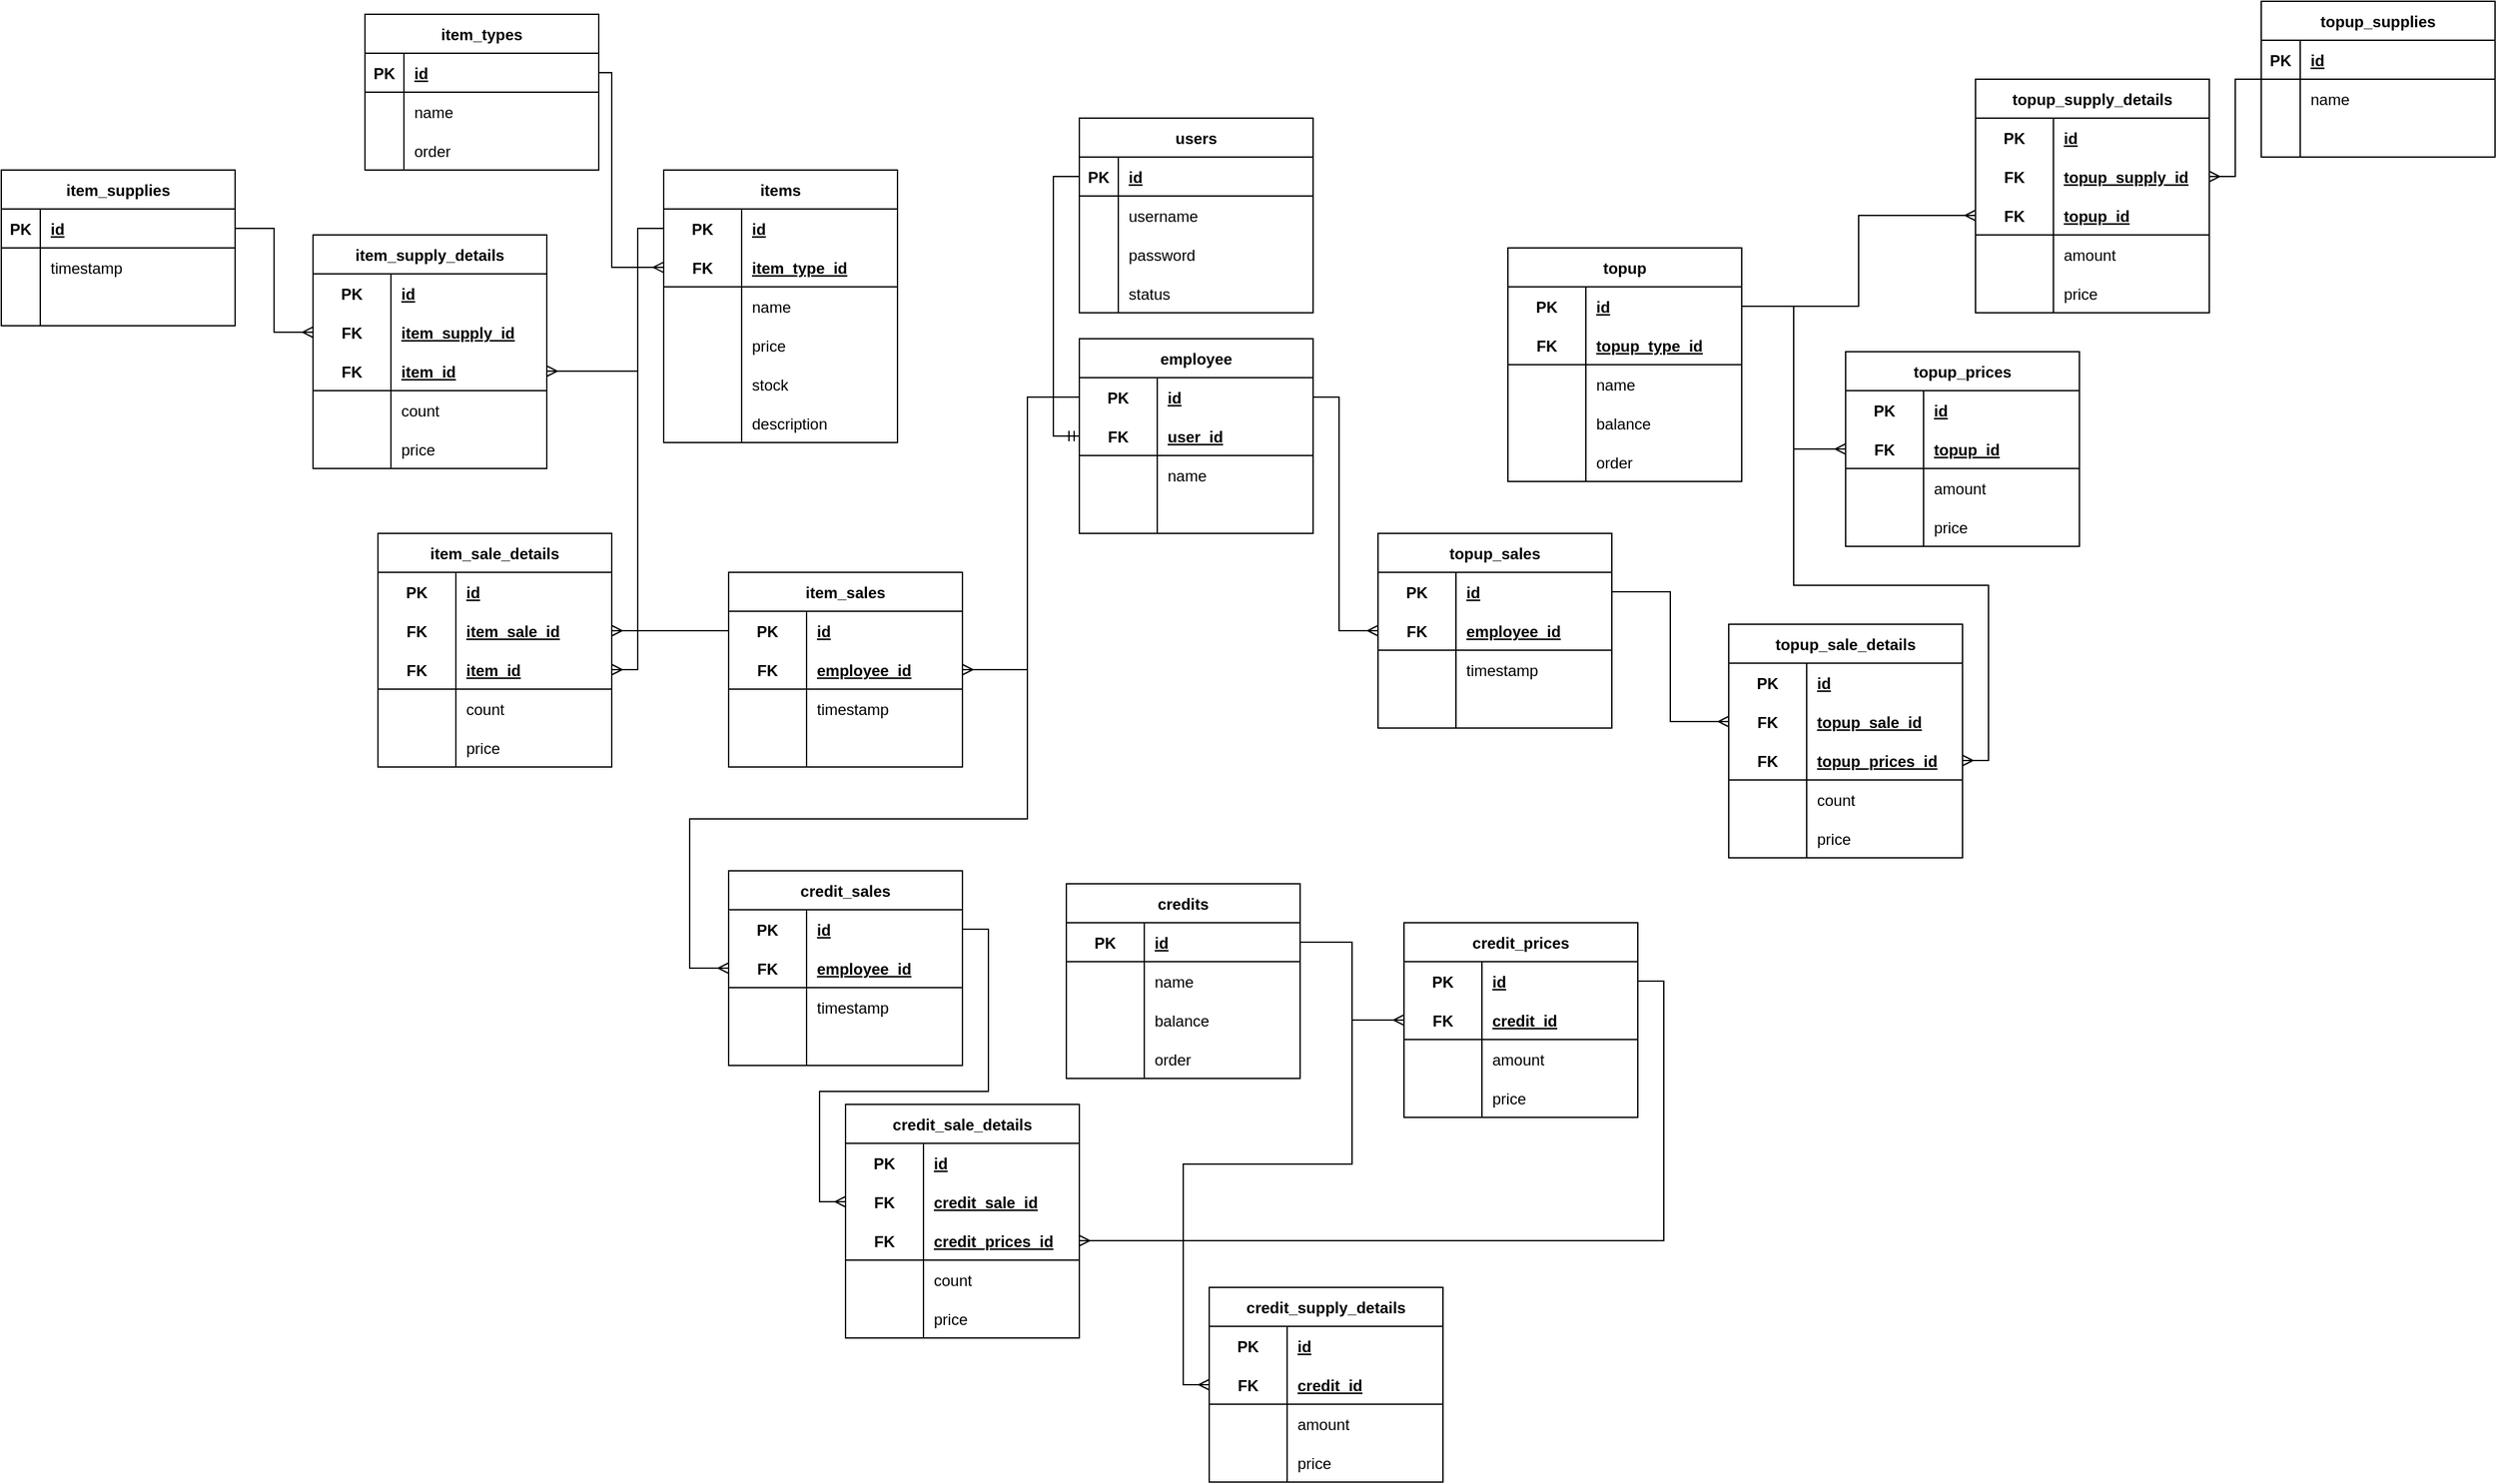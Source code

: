 <mxfile version="21.1.2" type="device">
  <diagram name="Page-1" id="VkQySsa-7uGzPgRKhNTi">
    <mxGraphModel dx="1949" dy="496" grid="1" gridSize="10" guides="1" tooltips="1" connect="1" arrows="1" fold="1" page="1" pageScale="1" pageWidth="1169" pageHeight="827" background="none" math="0" shadow="0">
      <root>
        <mxCell id="0" />
        <mxCell id="1" parent="0" />
        <mxCell id="cD0CZw2ESRrZoMLxpSPt-1" value="items" style="shape=table;startSize=30;container=1;collapsible=1;childLayout=tableLayout;fixedRows=1;rowLines=0;fontStyle=1;align=center;resizeLast=1;" parent="1" vertex="1">
          <mxGeometry x="-590" y="200" width="180" height="210" as="geometry" />
        </mxCell>
        <mxCell id="cD0CZw2ESRrZoMLxpSPt-2" value="" style="shape=tableRow;horizontal=0;startSize=0;swimlaneHead=0;swimlaneBody=0;fillColor=none;collapsible=0;dropTarget=0;points=[[0,0.5],[1,0.5]];portConstraint=eastwest;top=0;left=0;right=0;bottom=0;" parent="cD0CZw2ESRrZoMLxpSPt-1" vertex="1">
          <mxGeometry y="30" width="180" height="30" as="geometry" />
        </mxCell>
        <mxCell id="cD0CZw2ESRrZoMLxpSPt-3" value="PK" style="shape=partialRectangle;connectable=0;fillColor=none;top=0;left=0;bottom=0;right=0;fontStyle=1;overflow=hidden;" parent="cD0CZw2ESRrZoMLxpSPt-2" vertex="1">
          <mxGeometry width="60" height="30" as="geometry">
            <mxRectangle width="60" height="30" as="alternateBounds" />
          </mxGeometry>
        </mxCell>
        <mxCell id="cD0CZw2ESRrZoMLxpSPt-4" value="id" style="shape=partialRectangle;connectable=0;fillColor=none;top=0;left=0;bottom=0;right=0;align=left;spacingLeft=6;fontStyle=5;overflow=hidden;" parent="cD0CZw2ESRrZoMLxpSPt-2" vertex="1">
          <mxGeometry x="60" width="120" height="30" as="geometry">
            <mxRectangle width="120" height="30" as="alternateBounds" />
          </mxGeometry>
        </mxCell>
        <mxCell id="cD0CZw2ESRrZoMLxpSPt-5" value="" style="shape=tableRow;horizontal=0;startSize=0;swimlaneHead=0;swimlaneBody=0;fillColor=none;collapsible=0;dropTarget=0;points=[[0,0.5],[1,0.5]];portConstraint=eastwest;top=0;left=0;right=0;bottom=1;" parent="cD0CZw2ESRrZoMLxpSPt-1" vertex="1">
          <mxGeometry y="60" width="180" height="30" as="geometry" />
        </mxCell>
        <mxCell id="cD0CZw2ESRrZoMLxpSPt-6" value="FK" style="shape=partialRectangle;connectable=0;fillColor=none;top=0;left=0;bottom=0;right=0;fontStyle=1;overflow=hidden;" parent="cD0CZw2ESRrZoMLxpSPt-5" vertex="1">
          <mxGeometry width="60" height="30" as="geometry">
            <mxRectangle width="60" height="30" as="alternateBounds" />
          </mxGeometry>
        </mxCell>
        <mxCell id="cD0CZw2ESRrZoMLxpSPt-7" value="item_type_id" style="shape=partialRectangle;connectable=0;fillColor=none;top=0;left=0;bottom=0;right=0;align=left;spacingLeft=6;fontStyle=5;overflow=hidden;" parent="cD0CZw2ESRrZoMLxpSPt-5" vertex="1">
          <mxGeometry x="60" width="120" height="30" as="geometry">
            <mxRectangle width="120" height="30" as="alternateBounds" />
          </mxGeometry>
        </mxCell>
        <mxCell id="cD0CZw2ESRrZoMLxpSPt-8" value="" style="shape=tableRow;horizontal=0;startSize=0;swimlaneHead=0;swimlaneBody=0;fillColor=none;collapsible=0;dropTarget=0;points=[[0,0.5],[1,0.5]];portConstraint=eastwest;top=0;left=0;right=0;bottom=0;" parent="cD0CZw2ESRrZoMLxpSPt-1" vertex="1">
          <mxGeometry y="90" width="180" height="30" as="geometry" />
        </mxCell>
        <mxCell id="cD0CZw2ESRrZoMLxpSPt-9" value="" style="shape=partialRectangle;connectable=0;fillColor=none;top=0;left=0;bottom=0;right=0;editable=1;overflow=hidden;" parent="cD0CZw2ESRrZoMLxpSPt-8" vertex="1">
          <mxGeometry width="60" height="30" as="geometry">
            <mxRectangle width="60" height="30" as="alternateBounds" />
          </mxGeometry>
        </mxCell>
        <mxCell id="cD0CZw2ESRrZoMLxpSPt-10" value="name" style="shape=partialRectangle;connectable=0;fillColor=none;top=0;left=0;bottom=0;right=0;align=left;spacingLeft=6;overflow=hidden;" parent="cD0CZw2ESRrZoMLxpSPt-8" vertex="1">
          <mxGeometry x="60" width="120" height="30" as="geometry">
            <mxRectangle width="120" height="30" as="alternateBounds" />
          </mxGeometry>
        </mxCell>
        <mxCell id="cD0CZw2ESRrZoMLxpSPt-141" value="" style="shape=tableRow;horizontal=0;startSize=0;swimlaneHead=0;swimlaneBody=0;fillColor=none;collapsible=0;dropTarget=0;points=[[0,0.5],[1,0.5]];portConstraint=eastwest;top=0;left=0;right=0;bottom=0;" parent="cD0CZw2ESRrZoMLxpSPt-1" vertex="1">
          <mxGeometry y="120" width="180" height="30" as="geometry" />
        </mxCell>
        <mxCell id="cD0CZw2ESRrZoMLxpSPt-142" value="" style="shape=partialRectangle;connectable=0;fillColor=none;top=0;left=0;bottom=0;right=0;editable=1;overflow=hidden;" parent="cD0CZw2ESRrZoMLxpSPt-141" vertex="1">
          <mxGeometry width="60" height="30" as="geometry">
            <mxRectangle width="60" height="30" as="alternateBounds" />
          </mxGeometry>
        </mxCell>
        <mxCell id="cD0CZw2ESRrZoMLxpSPt-143" value="price" style="shape=partialRectangle;connectable=0;fillColor=none;top=0;left=0;bottom=0;right=0;align=left;spacingLeft=6;overflow=hidden;" parent="cD0CZw2ESRrZoMLxpSPt-141" vertex="1">
          <mxGeometry x="60" width="120" height="30" as="geometry">
            <mxRectangle width="120" height="30" as="alternateBounds" />
          </mxGeometry>
        </mxCell>
        <mxCell id="cD0CZw2ESRrZoMLxpSPt-11" value="" style="shape=tableRow;horizontal=0;startSize=0;swimlaneHead=0;swimlaneBody=0;fillColor=none;collapsible=0;dropTarget=0;points=[[0,0.5],[1,0.5]];portConstraint=eastwest;top=0;left=0;right=0;bottom=0;" parent="cD0CZw2ESRrZoMLxpSPt-1" vertex="1">
          <mxGeometry y="150" width="180" height="30" as="geometry" />
        </mxCell>
        <mxCell id="cD0CZw2ESRrZoMLxpSPt-12" value="" style="shape=partialRectangle;connectable=0;fillColor=none;top=0;left=0;bottom=0;right=0;editable=1;overflow=hidden;" parent="cD0CZw2ESRrZoMLxpSPt-11" vertex="1">
          <mxGeometry width="60" height="30" as="geometry">
            <mxRectangle width="60" height="30" as="alternateBounds" />
          </mxGeometry>
        </mxCell>
        <mxCell id="cD0CZw2ESRrZoMLxpSPt-13" value="stock" style="shape=partialRectangle;connectable=0;fillColor=none;top=0;left=0;bottom=0;right=0;align=left;spacingLeft=6;overflow=hidden;" parent="cD0CZw2ESRrZoMLxpSPt-11" vertex="1">
          <mxGeometry x="60" width="120" height="30" as="geometry">
            <mxRectangle width="120" height="30" as="alternateBounds" />
          </mxGeometry>
        </mxCell>
        <mxCell id="cD0CZw2ESRrZoMLxpSPt-251" value="" style="shape=tableRow;horizontal=0;startSize=0;swimlaneHead=0;swimlaneBody=0;fillColor=none;collapsible=0;dropTarget=0;points=[[0,0.5],[1,0.5]];portConstraint=eastwest;top=0;left=0;right=0;bottom=0;" parent="cD0CZw2ESRrZoMLxpSPt-1" vertex="1">
          <mxGeometry y="180" width="180" height="30" as="geometry" />
        </mxCell>
        <mxCell id="cD0CZw2ESRrZoMLxpSPt-252" value="" style="shape=partialRectangle;connectable=0;fillColor=none;top=0;left=0;bottom=0;right=0;editable=1;overflow=hidden;" parent="cD0CZw2ESRrZoMLxpSPt-251" vertex="1">
          <mxGeometry width="60" height="30" as="geometry">
            <mxRectangle width="60" height="30" as="alternateBounds" />
          </mxGeometry>
        </mxCell>
        <mxCell id="cD0CZw2ESRrZoMLxpSPt-253" value="description" style="shape=partialRectangle;connectable=0;fillColor=none;top=0;left=0;bottom=0;right=0;align=left;spacingLeft=6;overflow=hidden;" parent="cD0CZw2ESRrZoMLxpSPt-251" vertex="1">
          <mxGeometry x="60" width="120" height="30" as="geometry">
            <mxRectangle width="120" height="30" as="alternateBounds" />
          </mxGeometry>
        </mxCell>
        <mxCell id="cD0CZw2ESRrZoMLxpSPt-14" value="users" style="shape=table;startSize=30;container=1;collapsible=1;childLayout=tableLayout;fixedRows=1;rowLines=0;fontStyle=1;align=center;resizeLast=1;" parent="1" vertex="1">
          <mxGeometry x="-270" y="160" width="180" height="150" as="geometry" />
        </mxCell>
        <mxCell id="cD0CZw2ESRrZoMLxpSPt-15" value="" style="shape=tableRow;horizontal=0;startSize=0;swimlaneHead=0;swimlaneBody=0;fillColor=none;collapsible=0;dropTarget=0;points=[[0,0.5],[1,0.5]];portConstraint=eastwest;top=0;left=0;right=0;bottom=1;" parent="cD0CZw2ESRrZoMLxpSPt-14" vertex="1">
          <mxGeometry y="30" width="180" height="30" as="geometry" />
        </mxCell>
        <mxCell id="cD0CZw2ESRrZoMLxpSPt-16" value="PK" style="shape=partialRectangle;connectable=0;fillColor=none;top=0;left=0;bottom=0;right=0;fontStyle=1;overflow=hidden;" parent="cD0CZw2ESRrZoMLxpSPt-15" vertex="1">
          <mxGeometry width="30" height="30" as="geometry">
            <mxRectangle width="30" height="30" as="alternateBounds" />
          </mxGeometry>
        </mxCell>
        <mxCell id="cD0CZw2ESRrZoMLxpSPt-17" value="id" style="shape=partialRectangle;connectable=0;fillColor=none;top=0;left=0;bottom=0;right=0;align=left;spacingLeft=6;fontStyle=5;overflow=hidden;" parent="cD0CZw2ESRrZoMLxpSPt-15" vertex="1">
          <mxGeometry x="30" width="150" height="30" as="geometry">
            <mxRectangle width="150" height="30" as="alternateBounds" />
          </mxGeometry>
        </mxCell>
        <mxCell id="cD0CZw2ESRrZoMLxpSPt-21" value="" style="shape=tableRow;horizontal=0;startSize=0;swimlaneHead=0;swimlaneBody=0;fillColor=none;collapsible=0;dropTarget=0;points=[[0,0.5],[1,0.5]];portConstraint=eastwest;top=0;left=0;right=0;bottom=0;" parent="cD0CZw2ESRrZoMLxpSPt-14" vertex="1">
          <mxGeometry y="60" width="180" height="30" as="geometry" />
        </mxCell>
        <mxCell id="cD0CZw2ESRrZoMLxpSPt-22" value="" style="shape=partialRectangle;connectable=0;fillColor=none;top=0;left=0;bottom=0;right=0;editable=1;overflow=hidden;" parent="cD0CZw2ESRrZoMLxpSPt-21" vertex="1">
          <mxGeometry width="30" height="30" as="geometry">
            <mxRectangle width="30" height="30" as="alternateBounds" />
          </mxGeometry>
        </mxCell>
        <mxCell id="cD0CZw2ESRrZoMLxpSPt-23" value="username" style="shape=partialRectangle;connectable=0;fillColor=none;top=0;left=0;bottom=0;right=0;align=left;spacingLeft=6;overflow=hidden;" parent="cD0CZw2ESRrZoMLxpSPt-21" vertex="1">
          <mxGeometry x="30" width="150" height="30" as="geometry">
            <mxRectangle width="150" height="30" as="alternateBounds" />
          </mxGeometry>
        </mxCell>
        <mxCell id="cD0CZw2ESRrZoMLxpSPt-24" value="" style="shape=tableRow;horizontal=0;startSize=0;swimlaneHead=0;swimlaneBody=0;fillColor=none;collapsible=0;dropTarget=0;points=[[0,0.5],[1,0.5]];portConstraint=eastwest;top=0;left=0;right=0;bottom=0;" parent="cD0CZw2ESRrZoMLxpSPt-14" vertex="1">
          <mxGeometry y="90" width="180" height="30" as="geometry" />
        </mxCell>
        <mxCell id="cD0CZw2ESRrZoMLxpSPt-25" value="" style="shape=partialRectangle;connectable=0;fillColor=none;top=0;left=0;bottom=0;right=0;editable=1;overflow=hidden;" parent="cD0CZw2ESRrZoMLxpSPt-24" vertex="1">
          <mxGeometry width="30" height="30" as="geometry">
            <mxRectangle width="30" height="30" as="alternateBounds" />
          </mxGeometry>
        </mxCell>
        <mxCell id="cD0CZw2ESRrZoMLxpSPt-26" value="password" style="shape=partialRectangle;connectable=0;fillColor=none;top=0;left=0;bottom=0;right=0;align=left;spacingLeft=6;overflow=hidden;" parent="cD0CZw2ESRrZoMLxpSPt-24" vertex="1">
          <mxGeometry x="30" width="150" height="30" as="geometry">
            <mxRectangle width="150" height="30" as="alternateBounds" />
          </mxGeometry>
        </mxCell>
        <mxCell id="7xdfd1j4AZGwutu_5RMw-1" value="" style="shape=tableRow;horizontal=0;startSize=0;swimlaneHead=0;swimlaneBody=0;fillColor=none;collapsible=0;dropTarget=0;points=[[0,0.5],[1,0.5]];portConstraint=eastwest;top=0;left=0;right=0;bottom=0;" vertex="1" parent="cD0CZw2ESRrZoMLxpSPt-14">
          <mxGeometry y="120" width="180" height="30" as="geometry" />
        </mxCell>
        <mxCell id="7xdfd1j4AZGwutu_5RMw-2" value="" style="shape=partialRectangle;connectable=0;fillColor=none;top=0;left=0;bottom=0;right=0;editable=1;overflow=hidden;" vertex="1" parent="7xdfd1j4AZGwutu_5RMw-1">
          <mxGeometry width="30" height="30" as="geometry">
            <mxRectangle width="30" height="30" as="alternateBounds" />
          </mxGeometry>
        </mxCell>
        <mxCell id="7xdfd1j4AZGwutu_5RMw-3" value="status" style="shape=partialRectangle;connectable=0;fillColor=none;top=0;left=0;bottom=0;right=0;align=left;spacingLeft=6;overflow=hidden;" vertex="1" parent="7xdfd1j4AZGwutu_5RMw-1">
          <mxGeometry x="30" width="150" height="30" as="geometry">
            <mxRectangle width="150" height="30" as="alternateBounds" />
          </mxGeometry>
        </mxCell>
        <mxCell id="cD0CZw2ESRrZoMLxpSPt-40" value="item_sale_details" style="shape=table;startSize=30;container=1;collapsible=1;childLayout=tableLayout;fixedRows=1;rowLines=0;fontStyle=1;align=center;resizeLast=1;" parent="1" vertex="1">
          <mxGeometry x="-810" y="480" width="180" height="180" as="geometry" />
        </mxCell>
        <mxCell id="cD0CZw2ESRrZoMLxpSPt-41" value="" style="shape=tableRow;horizontal=0;startSize=0;swimlaneHead=0;swimlaneBody=0;fillColor=none;collapsible=0;dropTarget=0;points=[[0,0.5],[1,0.5]];portConstraint=eastwest;top=0;left=0;right=0;bottom=0;" parent="cD0CZw2ESRrZoMLxpSPt-40" vertex="1">
          <mxGeometry y="30" width="180" height="30" as="geometry" />
        </mxCell>
        <mxCell id="cD0CZw2ESRrZoMLxpSPt-42" value="PK" style="shape=partialRectangle;connectable=0;fillColor=none;top=0;left=0;bottom=0;right=0;fontStyle=1;overflow=hidden;" parent="cD0CZw2ESRrZoMLxpSPt-41" vertex="1">
          <mxGeometry width="60" height="30" as="geometry">
            <mxRectangle width="60" height="30" as="alternateBounds" />
          </mxGeometry>
        </mxCell>
        <mxCell id="cD0CZw2ESRrZoMLxpSPt-43" value="id" style="shape=partialRectangle;connectable=0;fillColor=none;top=0;left=0;bottom=0;right=0;align=left;spacingLeft=6;fontStyle=5;overflow=hidden;" parent="cD0CZw2ESRrZoMLxpSPt-41" vertex="1">
          <mxGeometry x="60" width="120" height="30" as="geometry">
            <mxRectangle width="120" height="30" as="alternateBounds" />
          </mxGeometry>
        </mxCell>
        <mxCell id="cD0CZw2ESRrZoMLxpSPt-92" value="" style="shape=tableRow;horizontal=0;startSize=0;swimlaneHead=0;swimlaneBody=0;fillColor=none;collapsible=0;dropTarget=0;points=[[0,0.5],[1,0.5]];portConstraint=eastwest;top=0;left=0;right=0;bottom=0;" parent="cD0CZw2ESRrZoMLxpSPt-40" vertex="1">
          <mxGeometry y="60" width="180" height="30" as="geometry" />
        </mxCell>
        <mxCell id="cD0CZw2ESRrZoMLxpSPt-93" value="FK" style="shape=partialRectangle;connectable=0;fillColor=none;top=0;left=0;bottom=0;right=0;fontStyle=1;overflow=hidden;" parent="cD0CZw2ESRrZoMLxpSPt-92" vertex="1">
          <mxGeometry width="60" height="30" as="geometry">
            <mxRectangle width="60" height="30" as="alternateBounds" />
          </mxGeometry>
        </mxCell>
        <mxCell id="cD0CZw2ESRrZoMLxpSPt-94" value="item_sale_id" style="shape=partialRectangle;connectable=0;fillColor=none;top=0;left=0;bottom=0;right=0;align=left;spacingLeft=6;fontStyle=5;overflow=hidden;" parent="cD0CZw2ESRrZoMLxpSPt-92" vertex="1">
          <mxGeometry x="60" width="120" height="30" as="geometry">
            <mxRectangle width="120" height="30" as="alternateBounds" />
          </mxGeometry>
        </mxCell>
        <mxCell id="cD0CZw2ESRrZoMLxpSPt-44" value="" style="shape=tableRow;horizontal=0;startSize=0;swimlaneHead=0;swimlaneBody=0;fillColor=none;collapsible=0;dropTarget=0;points=[[0,0.5],[1,0.5]];portConstraint=eastwest;top=0;left=0;right=0;bottom=1;" parent="cD0CZw2ESRrZoMLxpSPt-40" vertex="1">
          <mxGeometry y="90" width="180" height="30" as="geometry" />
        </mxCell>
        <mxCell id="cD0CZw2ESRrZoMLxpSPt-45" value="FK" style="shape=partialRectangle;connectable=0;fillColor=none;top=0;left=0;bottom=0;right=0;fontStyle=1;overflow=hidden;" parent="cD0CZw2ESRrZoMLxpSPt-44" vertex="1">
          <mxGeometry width="60" height="30" as="geometry">
            <mxRectangle width="60" height="30" as="alternateBounds" />
          </mxGeometry>
        </mxCell>
        <mxCell id="cD0CZw2ESRrZoMLxpSPt-46" value="item_id" style="shape=partialRectangle;connectable=0;fillColor=none;top=0;left=0;bottom=0;right=0;align=left;spacingLeft=6;fontStyle=5;overflow=hidden;" parent="cD0CZw2ESRrZoMLxpSPt-44" vertex="1">
          <mxGeometry x="60" width="120" height="30" as="geometry">
            <mxRectangle width="120" height="30" as="alternateBounds" />
          </mxGeometry>
        </mxCell>
        <mxCell id="cD0CZw2ESRrZoMLxpSPt-47" value="" style="shape=tableRow;horizontal=0;startSize=0;swimlaneHead=0;swimlaneBody=0;fillColor=none;collapsible=0;dropTarget=0;points=[[0,0.5],[1,0.5]];portConstraint=eastwest;top=0;left=0;right=0;bottom=0;" parent="cD0CZw2ESRrZoMLxpSPt-40" vertex="1">
          <mxGeometry y="120" width="180" height="30" as="geometry" />
        </mxCell>
        <mxCell id="cD0CZw2ESRrZoMLxpSPt-48" value="" style="shape=partialRectangle;connectable=0;fillColor=none;top=0;left=0;bottom=0;right=0;editable=1;overflow=hidden;" parent="cD0CZw2ESRrZoMLxpSPt-47" vertex="1">
          <mxGeometry width="60" height="30" as="geometry">
            <mxRectangle width="60" height="30" as="alternateBounds" />
          </mxGeometry>
        </mxCell>
        <mxCell id="cD0CZw2ESRrZoMLxpSPt-49" value="count" style="shape=partialRectangle;connectable=0;fillColor=none;top=0;left=0;bottom=0;right=0;align=left;spacingLeft=6;overflow=hidden;" parent="cD0CZw2ESRrZoMLxpSPt-47" vertex="1">
          <mxGeometry x="60" width="120" height="30" as="geometry">
            <mxRectangle width="120" height="30" as="alternateBounds" />
          </mxGeometry>
        </mxCell>
        <mxCell id="cD0CZw2ESRrZoMLxpSPt-50" value="" style="shape=tableRow;horizontal=0;startSize=0;swimlaneHead=0;swimlaneBody=0;fillColor=none;collapsible=0;dropTarget=0;points=[[0,0.5],[1,0.5]];portConstraint=eastwest;top=0;left=0;right=0;bottom=0;" parent="cD0CZw2ESRrZoMLxpSPt-40" vertex="1">
          <mxGeometry y="150" width="180" height="30" as="geometry" />
        </mxCell>
        <mxCell id="cD0CZw2ESRrZoMLxpSPt-51" value="" style="shape=partialRectangle;connectable=0;fillColor=none;top=0;left=0;bottom=0;right=0;editable=1;overflow=hidden;" parent="cD0CZw2ESRrZoMLxpSPt-50" vertex="1">
          <mxGeometry width="60" height="30" as="geometry">
            <mxRectangle width="60" height="30" as="alternateBounds" />
          </mxGeometry>
        </mxCell>
        <mxCell id="cD0CZw2ESRrZoMLxpSPt-52" value="price" style="shape=partialRectangle;connectable=0;fillColor=none;top=0;left=0;bottom=0;right=0;align=left;spacingLeft=6;overflow=hidden;" parent="cD0CZw2ESRrZoMLxpSPt-50" vertex="1">
          <mxGeometry x="60" width="120" height="30" as="geometry">
            <mxRectangle width="120" height="30" as="alternateBounds" />
          </mxGeometry>
        </mxCell>
        <mxCell id="cD0CZw2ESRrZoMLxpSPt-66" value="item_sales" style="shape=table;startSize=30;container=1;collapsible=1;childLayout=tableLayout;fixedRows=1;rowLines=0;fontStyle=1;align=center;resizeLast=1;" parent="1" vertex="1">
          <mxGeometry x="-540" y="510" width="180" height="150" as="geometry" />
        </mxCell>
        <mxCell id="cD0CZw2ESRrZoMLxpSPt-67" value="" style="shape=tableRow;horizontal=0;startSize=0;swimlaneHead=0;swimlaneBody=0;fillColor=none;collapsible=0;dropTarget=0;points=[[0,0.5],[1,0.5]];portConstraint=eastwest;top=0;left=0;right=0;bottom=0;" parent="cD0CZw2ESRrZoMLxpSPt-66" vertex="1">
          <mxGeometry y="30" width="180" height="30" as="geometry" />
        </mxCell>
        <mxCell id="cD0CZw2ESRrZoMLxpSPt-68" value="PK" style="shape=partialRectangle;connectable=0;fillColor=none;top=0;left=0;bottom=0;right=0;fontStyle=1;overflow=hidden;" parent="cD0CZw2ESRrZoMLxpSPt-67" vertex="1">
          <mxGeometry width="60" height="30" as="geometry">
            <mxRectangle width="60" height="30" as="alternateBounds" />
          </mxGeometry>
        </mxCell>
        <mxCell id="cD0CZw2ESRrZoMLxpSPt-69" value="id" style="shape=partialRectangle;connectable=0;fillColor=none;top=0;left=0;bottom=0;right=0;align=left;spacingLeft=6;fontStyle=5;overflow=hidden;" parent="cD0CZw2ESRrZoMLxpSPt-67" vertex="1">
          <mxGeometry x="60" width="120" height="30" as="geometry">
            <mxRectangle width="120" height="30" as="alternateBounds" />
          </mxGeometry>
        </mxCell>
        <mxCell id="cD0CZw2ESRrZoMLxpSPt-70" value="" style="shape=tableRow;horizontal=0;startSize=0;swimlaneHead=0;swimlaneBody=0;fillColor=none;collapsible=0;dropTarget=0;points=[[0,0.5],[1,0.5]];portConstraint=eastwest;top=0;left=0;right=0;bottom=1;" parent="cD0CZw2ESRrZoMLxpSPt-66" vertex="1">
          <mxGeometry y="60" width="180" height="30" as="geometry" />
        </mxCell>
        <mxCell id="cD0CZw2ESRrZoMLxpSPt-71" value="FK" style="shape=partialRectangle;connectable=0;fillColor=none;top=0;left=0;bottom=0;right=0;fontStyle=1;overflow=hidden;" parent="cD0CZw2ESRrZoMLxpSPt-70" vertex="1">
          <mxGeometry width="60" height="30" as="geometry">
            <mxRectangle width="60" height="30" as="alternateBounds" />
          </mxGeometry>
        </mxCell>
        <mxCell id="cD0CZw2ESRrZoMLxpSPt-72" value="employee_id" style="shape=partialRectangle;connectable=0;fillColor=none;top=0;left=0;bottom=0;right=0;align=left;spacingLeft=6;fontStyle=5;overflow=hidden;" parent="cD0CZw2ESRrZoMLxpSPt-70" vertex="1">
          <mxGeometry x="60" width="120" height="30" as="geometry">
            <mxRectangle width="120" height="30" as="alternateBounds" />
          </mxGeometry>
        </mxCell>
        <mxCell id="cD0CZw2ESRrZoMLxpSPt-73" value="" style="shape=tableRow;horizontal=0;startSize=0;swimlaneHead=0;swimlaneBody=0;fillColor=none;collapsible=0;dropTarget=0;points=[[0,0.5],[1,0.5]];portConstraint=eastwest;top=0;left=0;right=0;bottom=0;" parent="cD0CZw2ESRrZoMLxpSPt-66" vertex="1">
          <mxGeometry y="90" width="180" height="30" as="geometry" />
        </mxCell>
        <mxCell id="cD0CZw2ESRrZoMLxpSPt-74" value="" style="shape=partialRectangle;connectable=0;fillColor=none;top=0;left=0;bottom=0;right=0;editable=1;overflow=hidden;" parent="cD0CZw2ESRrZoMLxpSPt-73" vertex="1">
          <mxGeometry width="60" height="30" as="geometry">
            <mxRectangle width="60" height="30" as="alternateBounds" />
          </mxGeometry>
        </mxCell>
        <mxCell id="cD0CZw2ESRrZoMLxpSPt-75" value="timestamp" style="shape=partialRectangle;connectable=0;fillColor=none;top=0;left=0;bottom=0;right=0;align=left;spacingLeft=6;overflow=hidden;" parent="cD0CZw2ESRrZoMLxpSPt-73" vertex="1">
          <mxGeometry x="60" width="120" height="30" as="geometry">
            <mxRectangle width="120" height="30" as="alternateBounds" />
          </mxGeometry>
        </mxCell>
        <mxCell id="cD0CZw2ESRrZoMLxpSPt-76" value="" style="shape=tableRow;horizontal=0;startSize=0;swimlaneHead=0;swimlaneBody=0;fillColor=none;collapsible=0;dropTarget=0;points=[[0,0.5],[1,0.5]];portConstraint=eastwest;top=0;left=0;right=0;bottom=0;" parent="cD0CZw2ESRrZoMLxpSPt-66" vertex="1">
          <mxGeometry y="120" width="180" height="30" as="geometry" />
        </mxCell>
        <mxCell id="cD0CZw2ESRrZoMLxpSPt-77" value="" style="shape=partialRectangle;connectable=0;fillColor=none;top=0;left=0;bottom=0;right=0;editable=1;overflow=hidden;" parent="cD0CZw2ESRrZoMLxpSPt-76" vertex="1">
          <mxGeometry width="60" height="30" as="geometry">
            <mxRectangle width="60" height="30" as="alternateBounds" />
          </mxGeometry>
        </mxCell>
        <mxCell id="cD0CZw2ESRrZoMLxpSPt-78" value="" style="shape=partialRectangle;connectable=0;fillColor=none;top=0;left=0;bottom=0;right=0;align=left;spacingLeft=6;overflow=hidden;" parent="cD0CZw2ESRrZoMLxpSPt-76" vertex="1">
          <mxGeometry x="60" width="120" height="30" as="geometry">
            <mxRectangle width="120" height="30" as="alternateBounds" />
          </mxGeometry>
        </mxCell>
        <mxCell id="cD0CZw2ESRrZoMLxpSPt-79" value="employee" style="shape=table;startSize=30;container=1;collapsible=1;childLayout=tableLayout;fixedRows=1;rowLines=0;fontStyle=1;align=center;resizeLast=1;" parent="1" vertex="1">
          <mxGeometry x="-270" y="330" width="180" height="150" as="geometry" />
        </mxCell>
        <mxCell id="cD0CZw2ESRrZoMLxpSPt-80" value="" style="shape=tableRow;horizontal=0;startSize=0;swimlaneHead=0;swimlaneBody=0;fillColor=none;collapsible=0;dropTarget=0;points=[[0,0.5],[1,0.5]];portConstraint=eastwest;top=0;left=0;right=0;bottom=0;" parent="cD0CZw2ESRrZoMLxpSPt-79" vertex="1">
          <mxGeometry y="30" width="180" height="30" as="geometry" />
        </mxCell>
        <mxCell id="cD0CZw2ESRrZoMLxpSPt-81" value="PK" style="shape=partialRectangle;connectable=0;fillColor=none;top=0;left=0;bottom=0;right=0;fontStyle=1;overflow=hidden;" parent="cD0CZw2ESRrZoMLxpSPt-80" vertex="1">
          <mxGeometry width="60" height="30" as="geometry">
            <mxRectangle width="60" height="30" as="alternateBounds" />
          </mxGeometry>
        </mxCell>
        <mxCell id="cD0CZw2ESRrZoMLxpSPt-82" value="id" style="shape=partialRectangle;connectable=0;fillColor=none;top=0;left=0;bottom=0;right=0;align=left;spacingLeft=6;fontStyle=5;overflow=hidden;" parent="cD0CZw2ESRrZoMLxpSPt-80" vertex="1">
          <mxGeometry x="60" width="120" height="30" as="geometry">
            <mxRectangle width="120" height="30" as="alternateBounds" />
          </mxGeometry>
        </mxCell>
        <mxCell id="cD0CZw2ESRrZoMLxpSPt-83" value="" style="shape=tableRow;horizontal=0;startSize=0;swimlaneHead=0;swimlaneBody=0;fillColor=none;collapsible=0;dropTarget=0;points=[[0,0.5],[1,0.5]];portConstraint=eastwest;top=0;left=0;right=0;bottom=1;" parent="cD0CZw2ESRrZoMLxpSPt-79" vertex="1">
          <mxGeometry y="60" width="180" height="30" as="geometry" />
        </mxCell>
        <mxCell id="cD0CZw2ESRrZoMLxpSPt-84" value="FK" style="shape=partialRectangle;connectable=0;fillColor=none;top=0;left=0;bottom=0;right=0;fontStyle=1;overflow=hidden;" parent="cD0CZw2ESRrZoMLxpSPt-83" vertex="1">
          <mxGeometry width="60" height="30" as="geometry">
            <mxRectangle width="60" height="30" as="alternateBounds" />
          </mxGeometry>
        </mxCell>
        <mxCell id="cD0CZw2ESRrZoMLxpSPt-85" value="user_id" style="shape=partialRectangle;connectable=0;fillColor=none;top=0;left=0;bottom=0;right=0;align=left;spacingLeft=6;fontStyle=5;overflow=hidden;" parent="cD0CZw2ESRrZoMLxpSPt-83" vertex="1">
          <mxGeometry x="60" width="120" height="30" as="geometry">
            <mxRectangle width="120" height="30" as="alternateBounds" />
          </mxGeometry>
        </mxCell>
        <mxCell id="cD0CZw2ESRrZoMLxpSPt-86" value="" style="shape=tableRow;horizontal=0;startSize=0;swimlaneHead=0;swimlaneBody=0;fillColor=none;collapsible=0;dropTarget=0;points=[[0,0.5],[1,0.5]];portConstraint=eastwest;top=0;left=0;right=0;bottom=0;" parent="cD0CZw2ESRrZoMLxpSPt-79" vertex="1">
          <mxGeometry y="90" width="180" height="30" as="geometry" />
        </mxCell>
        <mxCell id="cD0CZw2ESRrZoMLxpSPt-87" value="" style="shape=partialRectangle;connectable=0;fillColor=none;top=0;left=0;bottom=0;right=0;editable=1;overflow=hidden;" parent="cD0CZw2ESRrZoMLxpSPt-86" vertex="1">
          <mxGeometry width="60" height="30" as="geometry">
            <mxRectangle width="60" height="30" as="alternateBounds" />
          </mxGeometry>
        </mxCell>
        <mxCell id="cD0CZw2ESRrZoMLxpSPt-88" value="name" style="shape=partialRectangle;connectable=0;fillColor=none;top=0;left=0;bottom=0;right=0;align=left;spacingLeft=6;overflow=hidden;" parent="cD0CZw2ESRrZoMLxpSPt-86" vertex="1">
          <mxGeometry x="60" width="120" height="30" as="geometry">
            <mxRectangle width="120" height="30" as="alternateBounds" />
          </mxGeometry>
        </mxCell>
        <mxCell id="cD0CZw2ESRrZoMLxpSPt-89" value="" style="shape=tableRow;horizontal=0;startSize=0;swimlaneHead=0;swimlaneBody=0;fillColor=none;collapsible=0;dropTarget=0;points=[[0,0.5],[1,0.5]];portConstraint=eastwest;top=0;left=0;right=0;bottom=0;" parent="cD0CZw2ESRrZoMLxpSPt-79" vertex="1">
          <mxGeometry y="120" width="180" height="30" as="geometry" />
        </mxCell>
        <mxCell id="cD0CZw2ESRrZoMLxpSPt-90" value="" style="shape=partialRectangle;connectable=0;fillColor=none;top=0;left=0;bottom=0;right=0;editable=1;overflow=hidden;" parent="cD0CZw2ESRrZoMLxpSPt-89" vertex="1">
          <mxGeometry width="60" height="30" as="geometry">
            <mxRectangle width="60" height="30" as="alternateBounds" />
          </mxGeometry>
        </mxCell>
        <mxCell id="cD0CZw2ESRrZoMLxpSPt-91" value="" style="shape=partialRectangle;connectable=0;fillColor=none;top=0;left=0;bottom=0;right=0;align=left;spacingLeft=6;overflow=hidden;" parent="cD0CZw2ESRrZoMLxpSPt-89" vertex="1">
          <mxGeometry x="60" width="120" height="30" as="geometry">
            <mxRectangle width="120" height="30" as="alternateBounds" />
          </mxGeometry>
        </mxCell>
        <mxCell id="cD0CZw2ESRrZoMLxpSPt-108" value="item_types" style="shape=table;startSize=30;container=1;collapsible=1;childLayout=tableLayout;fixedRows=1;rowLines=0;fontStyle=1;align=center;resizeLast=1;" parent="1" vertex="1">
          <mxGeometry x="-820" y="80" width="180" height="120" as="geometry" />
        </mxCell>
        <mxCell id="cD0CZw2ESRrZoMLxpSPt-109" value="" style="shape=tableRow;horizontal=0;startSize=0;swimlaneHead=0;swimlaneBody=0;fillColor=none;collapsible=0;dropTarget=0;points=[[0,0.5],[1,0.5]];portConstraint=eastwest;top=0;left=0;right=0;bottom=1;" parent="cD0CZw2ESRrZoMLxpSPt-108" vertex="1">
          <mxGeometry y="30" width="180" height="30" as="geometry" />
        </mxCell>
        <mxCell id="cD0CZw2ESRrZoMLxpSPt-110" value="PK" style="shape=partialRectangle;connectable=0;fillColor=none;top=0;left=0;bottom=0;right=0;fontStyle=1;overflow=hidden;" parent="cD0CZw2ESRrZoMLxpSPt-109" vertex="1">
          <mxGeometry width="30" height="30" as="geometry">
            <mxRectangle width="30" height="30" as="alternateBounds" />
          </mxGeometry>
        </mxCell>
        <mxCell id="cD0CZw2ESRrZoMLxpSPt-111" value="id" style="shape=partialRectangle;connectable=0;fillColor=none;top=0;left=0;bottom=0;right=0;align=left;spacingLeft=6;fontStyle=5;overflow=hidden;" parent="cD0CZw2ESRrZoMLxpSPt-109" vertex="1">
          <mxGeometry x="30" width="150" height="30" as="geometry">
            <mxRectangle width="150" height="30" as="alternateBounds" />
          </mxGeometry>
        </mxCell>
        <mxCell id="cD0CZw2ESRrZoMLxpSPt-112" value="" style="shape=tableRow;horizontal=0;startSize=0;swimlaneHead=0;swimlaneBody=0;fillColor=none;collapsible=0;dropTarget=0;points=[[0,0.5],[1,0.5]];portConstraint=eastwest;top=0;left=0;right=0;bottom=0;" parent="cD0CZw2ESRrZoMLxpSPt-108" vertex="1">
          <mxGeometry y="60" width="180" height="30" as="geometry" />
        </mxCell>
        <mxCell id="cD0CZw2ESRrZoMLxpSPt-113" value="" style="shape=partialRectangle;connectable=0;fillColor=none;top=0;left=0;bottom=0;right=0;editable=1;overflow=hidden;" parent="cD0CZw2ESRrZoMLxpSPt-112" vertex="1">
          <mxGeometry width="30" height="30" as="geometry">
            <mxRectangle width="30" height="30" as="alternateBounds" />
          </mxGeometry>
        </mxCell>
        <mxCell id="cD0CZw2ESRrZoMLxpSPt-114" value="name" style="shape=partialRectangle;connectable=0;fillColor=none;top=0;left=0;bottom=0;right=0;align=left;spacingLeft=6;overflow=hidden;" parent="cD0CZw2ESRrZoMLxpSPt-112" vertex="1">
          <mxGeometry x="30" width="150" height="30" as="geometry">
            <mxRectangle width="150" height="30" as="alternateBounds" />
          </mxGeometry>
        </mxCell>
        <mxCell id="cD0CZw2ESRrZoMLxpSPt-115" value="" style="shape=tableRow;horizontal=0;startSize=0;swimlaneHead=0;swimlaneBody=0;fillColor=none;collapsible=0;dropTarget=0;points=[[0,0.5],[1,0.5]];portConstraint=eastwest;top=0;left=0;right=0;bottom=0;" parent="cD0CZw2ESRrZoMLxpSPt-108" vertex="1">
          <mxGeometry y="90" width="180" height="30" as="geometry" />
        </mxCell>
        <mxCell id="cD0CZw2ESRrZoMLxpSPt-116" value="" style="shape=partialRectangle;connectable=0;fillColor=none;top=0;left=0;bottom=0;right=0;editable=1;overflow=hidden;" parent="cD0CZw2ESRrZoMLxpSPt-115" vertex="1">
          <mxGeometry width="30" height="30" as="geometry">
            <mxRectangle width="30" height="30" as="alternateBounds" />
          </mxGeometry>
        </mxCell>
        <mxCell id="cD0CZw2ESRrZoMLxpSPt-117" value="order" style="shape=partialRectangle;connectable=0;fillColor=none;top=0;left=0;bottom=0;right=0;align=left;spacingLeft=6;overflow=hidden;" parent="cD0CZw2ESRrZoMLxpSPt-115" vertex="1">
          <mxGeometry x="30" width="150" height="30" as="geometry">
            <mxRectangle width="150" height="30" as="alternateBounds" />
          </mxGeometry>
        </mxCell>
        <mxCell id="cD0CZw2ESRrZoMLxpSPt-118" value="topup" style="shape=table;startSize=30;container=1;collapsible=1;childLayout=tableLayout;fixedRows=1;rowLines=0;fontStyle=1;align=center;resizeLast=1;" parent="1" vertex="1">
          <mxGeometry x="60" y="260" width="180" height="180" as="geometry" />
        </mxCell>
        <mxCell id="cD0CZw2ESRrZoMLxpSPt-119" value="" style="shape=tableRow;horizontal=0;startSize=0;swimlaneHead=0;swimlaneBody=0;fillColor=none;collapsible=0;dropTarget=0;points=[[0,0.5],[1,0.5]];portConstraint=eastwest;top=0;left=0;right=0;bottom=0;" parent="cD0CZw2ESRrZoMLxpSPt-118" vertex="1">
          <mxGeometry y="30" width="180" height="30" as="geometry" />
        </mxCell>
        <mxCell id="cD0CZw2ESRrZoMLxpSPt-120" value="PK" style="shape=partialRectangle;connectable=0;fillColor=none;top=0;left=0;bottom=0;right=0;fontStyle=1;overflow=hidden;" parent="cD0CZw2ESRrZoMLxpSPt-119" vertex="1">
          <mxGeometry width="60" height="30" as="geometry">
            <mxRectangle width="60" height="30" as="alternateBounds" />
          </mxGeometry>
        </mxCell>
        <mxCell id="cD0CZw2ESRrZoMLxpSPt-121" value="id" style="shape=partialRectangle;connectable=0;fillColor=none;top=0;left=0;bottom=0;right=0;align=left;spacingLeft=6;fontStyle=5;overflow=hidden;" parent="cD0CZw2ESRrZoMLxpSPt-119" vertex="1">
          <mxGeometry x="60" width="120" height="30" as="geometry">
            <mxRectangle width="120" height="30" as="alternateBounds" />
          </mxGeometry>
        </mxCell>
        <mxCell id="cD0CZw2ESRrZoMLxpSPt-122" value="" style="shape=tableRow;horizontal=0;startSize=0;swimlaneHead=0;swimlaneBody=0;fillColor=none;collapsible=0;dropTarget=0;points=[[0,0.5],[1,0.5]];portConstraint=eastwest;top=0;left=0;right=0;bottom=1;" parent="cD0CZw2ESRrZoMLxpSPt-118" vertex="1">
          <mxGeometry y="60" width="180" height="30" as="geometry" />
        </mxCell>
        <mxCell id="cD0CZw2ESRrZoMLxpSPt-123" value="FK" style="shape=partialRectangle;connectable=0;fillColor=none;top=0;left=0;bottom=0;right=0;fontStyle=1;overflow=hidden;" parent="cD0CZw2ESRrZoMLxpSPt-122" vertex="1">
          <mxGeometry width="60" height="30" as="geometry">
            <mxRectangle width="60" height="30" as="alternateBounds" />
          </mxGeometry>
        </mxCell>
        <mxCell id="cD0CZw2ESRrZoMLxpSPt-124" value="topup_type_id" style="shape=partialRectangle;connectable=0;fillColor=none;top=0;left=0;bottom=0;right=0;align=left;spacingLeft=6;fontStyle=5;overflow=hidden;" parent="cD0CZw2ESRrZoMLxpSPt-122" vertex="1">
          <mxGeometry x="60" width="120" height="30" as="geometry">
            <mxRectangle width="120" height="30" as="alternateBounds" />
          </mxGeometry>
        </mxCell>
        <mxCell id="cD0CZw2ESRrZoMLxpSPt-125" value="" style="shape=tableRow;horizontal=0;startSize=0;swimlaneHead=0;swimlaneBody=0;fillColor=none;collapsible=0;dropTarget=0;points=[[0,0.5],[1,0.5]];portConstraint=eastwest;top=0;left=0;right=0;bottom=0;" parent="cD0CZw2ESRrZoMLxpSPt-118" vertex="1">
          <mxGeometry y="90" width="180" height="30" as="geometry" />
        </mxCell>
        <mxCell id="cD0CZw2ESRrZoMLxpSPt-126" value="" style="shape=partialRectangle;connectable=0;fillColor=none;top=0;left=0;bottom=0;right=0;editable=1;overflow=hidden;" parent="cD0CZw2ESRrZoMLxpSPt-125" vertex="1">
          <mxGeometry width="60" height="30" as="geometry">
            <mxRectangle width="60" height="30" as="alternateBounds" />
          </mxGeometry>
        </mxCell>
        <mxCell id="cD0CZw2ESRrZoMLxpSPt-127" value="name" style="shape=partialRectangle;connectable=0;fillColor=none;top=0;left=0;bottom=0;right=0;align=left;spacingLeft=6;overflow=hidden;" parent="cD0CZw2ESRrZoMLxpSPt-125" vertex="1">
          <mxGeometry x="60" width="120" height="30" as="geometry">
            <mxRectangle width="120" height="30" as="alternateBounds" />
          </mxGeometry>
        </mxCell>
        <mxCell id="cD0CZw2ESRrZoMLxpSPt-254" value="" style="shape=tableRow;horizontal=0;startSize=0;swimlaneHead=0;swimlaneBody=0;fillColor=none;collapsible=0;dropTarget=0;points=[[0,0.5],[1,0.5]];portConstraint=eastwest;top=0;left=0;right=0;bottom=0;" parent="cD0CZw2ESRrZoMLxpSPt-118" vertex="1">
          <mxGeometry y="120" width="180" height="30" as="geometry" />
        </mxCell>
        <mxCell id="cD0CZw2ESRrZoMLxpSPt-255" value="" style="shape=partialRectangle;connectable=0;fillColor=none;top=0;left=0;bottom=0;right=0;editable=1;overflow=hidden;" parent="cD0CZw2ESRrZoMLxpSPt-254" vertex="1">
          <mxGeometry width="60" height="30" as="geometry">
            <mxRectangle width="60" height="30" as="alternateBounds" />
          </mxGeometry>
        </mxCell>
        <mxCell id="cD0CZw2ESRrZoMLxpSPt-256" value="balance" style="shape=partialRectangle;connectable=0;fillColor=none;top=0;left=0;bottom=0;right=0;align=left;spacingLeft=6;overflow=hidden;" parent="cD0CZw2ESRrZoMLxpSPt-254" vertex="1">
          <mxGeometry x="60" width="120" height="30" as="geometry">
            <mxRectangle width="120" height="30" as="alternateBounds" />
          </mxGeometry>
        </mxCell>
        <mxCell id="cD0CZw2ESRrZoMLxpSPt-128" value="" style="shape=tableRow;horizontal=0;startSize=0;swimlaneHead=0;swimlaneBody=0;fillColor=none;collapsible=0;dropTarget=0;points=[[0,0.5],[1,0.5]];portConstraint=eastwest;top=0;left=0;right=0;bottom=0;" parent="cD0CZw2ESRrZoMLxpSPt-118" vertex="1">
          <mxGeometry y="150" width="180" height="30" as="geometry" />
        </mxCell>
        <mxCell id="cD0CZw2ESRrZoMLxpSPt-129" value="" style="shape=partialRectangle;connectable=0;fillColor=none;top=0;left=0;bottom=0;right=0;editable=1;overflow=hidden;" parent="cD0CZw2ESRrZoMLxpSPt-128" vertex="1">
          <mxGeometry width="60" height="30" as="geometry">
            <mxRectangle width="60" height="30" as="alternateBounds" />
          </mxGeometry>
        </mxCell>
        <mxCell id="cD0CZw2ESRrZoMLxpSPt-130" value="order" style="shape=partialRectangle;connectable=0;fillColor=none;top=0;left=0;bottom=0;right=0;align=left;spacingLeft=6;overflow=hidden;" parent="cD0CZw2ESRrZoMLxpSPt-128" vertex="1">
          <mxGeometry x="60" width="120" height="30" as="geometry">
            <mxRectangle width="120" height="30" as="alternateBounds" />
          </mxGeometry>
        </mxCell>
        <mxCell id="cD0CZw2ESRrZoMLxpSPt-160" value="topup_prices" style="shape=table;startSize=30;container=1;collapsible=1;childLayout=tableLayout;fixedRows=1;rowLines=0;fontStyle=1;align=center;resizeLast=1;" parent="1" vertex="1">
          <mxGeometry x="320" y="340" width="180" height="150" as="geometry" />
        </mxCell>
        <mxCell id="cD0CZw2ESRrZoMLxpSPt-161" value="" style="shape=tableRow;horizontal=0;startSize=0;swimlaneHead=0;swimlaneBody=0;fillColor=none;collapsible=0;dropTarget=0;points=[[0,0.5],[1,0.5]];portConstraint=eastwest;top=0;left=0;right=0;bottom=0;" parent="cD0CZw2ESRrZoMLxpSPt-160" vertex="1">
          <mxGeometry y="30" width="180" height="30" as="geometry" />
        </mxCell>
        <mxCell id="cD0CZw2ESRrZoMLxpSPt-162" value="PK" style="shape=partialRectangle;connectable=0;fillColor=none;top=0;left=0;bottom=0;right=0;fontStyle=1;overflow=hidden;" parent="cD0CZw2ESRrZoMLxpSPt-161" vertex="1">
          <mxGeometry width="60" height="30" as="geometry">
            <mxRectangle width="60" height="30" as="alternateBounds" />
          </mxGeometry>
        </mxCell>
        <mxCell id="cD0CZw2ESRrZoMLxpSPt-163" value="id" style="shape=partialRectangle;connectable=0;fillColor=none;top=0;left=0;bottom=0;right=0;align=left;spacingLeft=6;fontStyle=5;overflow=hidden;" parent="cD0CZw2ESRrZoMLxpSPt-161" vertex="1">
          <mxGeometry x="60" width="120" height="30" as="geometry">
            <mxRectangle width="120" height="30" as="alternateBounds" />
          </mxGeometry>
        </mxCell>
        <mxCell id="cD0CZw2ESRrZoMLxpSPt-164" value="" style="shape=tableRow;horizontal=0;startSize=0;swimlaneHead=0;swimlaneBody=0;fillColor=none;collapsible=0;dropTarget=0;points=[[0,0.5],[1,0.5]];portConstraint=eastwest;top=0;left=0;right=0;bottom=1;" parent="cD0CZw2ESRrZoMLxpSPt-160" vertex="1">
          <mxGeometry y="60" width="180" height="30" as="geometry" />
        </mxCell>
        <mxCell id="cD0CZw2ESRrZoMLxpSPt-165" value="FK" style="shape=partialRectangle;connectable=0;fillColor=none;top=0;left=0;bottom=0;right=0;fontStyle=1;overflow=hidden;" parent="cD0CZw2ESRrZoMLxpSPt-164" vertex="1">
          <mxGeometry width="60" height="30" as="geometry">
            <mxRectangle width="60" height="30" as="alternateBounds" />
          </mxGeometry>
        </mxCell>
        <mxCell id="cD0CZw2ESRrZoMLxpSPt-166" value="topup_id" style="shape=partialRectangle;connectable=0;fillColor=none;top=0;left=0;bottom=0;right=0;align=left;spacingLeft=6;fontStyle=5;overflow=hidden;" parent="cD0CZw2ESRrZoMLxpSPt-164" vertex="1">
          <mxGeometry x="60" width="120" height="30" as="geometry">
            <mxRectangle width="120" height="30" as="alternateBounds" />
          </mxGeometry>
        </mxCell>
        <mxCell id="cD0CZw2ESRrZoMLxpSPt-167" value="" style="shape=tableRow;horizontal=0;startSize=0;swimlaneHead=0;swimlaneBody=0;fillColor=none;collapsible=0;dropTarget=0;points=[[0,0.5],[1,0.5]];portConstraint=eastwest;top=0;left=0;right=0;bottom=0;" parent="cD0CZw2ESRrZoMLxpSPt-160" vertex="1">
          <mxGeometry y="90" width="180" height="30" as="geometry" />
        </mxCell>
        <mxCell id="cD0CZw2ESRrZoMLxpSPt-168" value="" style="shape=partialRectangle;connectable=0;fillColor=none;top=0;left=0;bottom=0;right=0;editable=1;overflow=hidden;" parent="cD0CZw2ESRrZoMLxpSPt-167" vertex="1">
          <mxGeometry width="60" height="30" as="geometry">
            <mxRectangle width="60" height="30" as="alternateBounds" />
          </mxGeometry>
        </mxCell>
        <mxCell id="cD0CZw2ESRrZoMLxpSPt-169" value="amount" style="shape=partialRectangle;connectable=0;fillColor=none;top=0;left=0;bottom=0;right=0;align=left;spacingLeft=6;overflow=hidden;" parent="cD0CZw2ESRrZoMLxpSPt-167" vertex="1">
          <mxGeometry x="60" width="120" height="30" as="geometry">
            <mxRectangle width="120" height="30" as="alternateBounds" />
          </mxGeometry>
        </mxCell>
        <mxCell id="cD0CZw2ESRrZoMLxpSPt-170" value="" style="shape=tableRow;horizontal=0;startSize=0;swimlaneHead=0;swimlaneBody=0;fillColor=none;collapsible=0;dropTarget=0;points=[[0,0.5],[1,0.5]];portConstraint=eastwest;top=0;left=0;right=0;bottom=0;" parent="cD0CZw2ESRrZoMLxpSPt-160" vertex="1">
          <mxGeometry y="120" width="180" height="30" as="geometry" />
        </mxCell>
        <mxCell id="cD0CZw2ESRrZoMLxpSPt-171" value="" style="shape=partialRectangle;connectable=0;fillColor=none;top=0;left=0;bottom=0;right=0;editable=1;overflow=hidden;" parent="cD0CZw2ESRrZoMLxpSPt-170" vertex="1">
          <mxGeometry width="60" height="30" as="geometry">
            <mxRectangle width="60" height="30" as="alternateBounds" />
          </mxGeometry>
        </mxCell>
        <mxCell id="cD0CZw2ESRrZoMLxpSPt-172" value="price" style="shape=partialRectangle;connectable=0;fillColor=none;top=0;left=0;bottom=0;right=0;align=left;spacingLeft=6;overflow=hidden;" parent="cD0CZw2ESRrZoMLxpSPt-170" vertex="1">
          <mxGeometry x="60" width="120" height="30" as="geometry">
            <mxRectangle width="120" height="30" as="alternateBounds" />
          </mxGeometry>
        </mxCell>
        <mxCell id="cD0CZw2ESRrZoMLxpSPt-173" value="topup_sales" style="shape=table;startSize=30;container=1;collapsible=1;childLayout=tableLayout;fixedRows=1;rowLines=0;fontStyle=1;align=center;resizeLast=1;" parent="1" vertex="1">
          <mxGeometry x="-40" y="480" width="180" height="150" as="geometry" />
        </mxCell>
        <mxCell id="cD0CZw2ESRrZoMLxpSPt-174" value="" style="shape=tableRow;horizontal=0;startSize=0;swimlaneHead=0;swimlaneBody=0;fillColor=none;collapsible=0;dropTarget=0;points=[[0,0.5],[1,0.5]];portConstraint=eastwest;top=0;left=0;right=0;bottom=0;" parent="cD0CZw2ESRrZoMLxpSPt-173" vertex="1">
          <mxGeometry y="30" width="180" height="30" as="geometry" />
        </mxCell>
        <mxCell id="cD0CZw2ESRrZoMLxpSPt-175" value="PK" style="shape=partialRectangle;connectable=0;fillColor=none;top=0;left=0;bottom=0;right=0;fontStyle=1;overflow=hidden;" parent="cD0CZw2ESRrZoMLxpSPt-174" vertex="1">
          <mxGeometry width="60" height="30" as="geometry">
            <mxRectangle width="60" height="30" as="alternateBounds" />
          </mxGeometry>
        </mxCell>
        <mxCell id="cD0CZw2ESRrZoMLxpSPt-176" value="id" style="shape=partialRectangle;connectable=0;fillColor=none;top=0;left=0;bottom=0;right=0;align=left;spacingLeft=6;fontStyle=5;overflow=hidden;" parent="cD0CZw2ESRrZoMLxpSPt-174" vertex="1">
          <mxGeometry x="60" width="120" height="30" as="geometry">
            <mxRectangle width="120" height="30" as="alternateBounds" />
          </mxGeometry>
        </mxCell>
        <mxCell id="cD0CZw2ESRrZoMLxpSPt-177" value="" style="shape=tableRow;horizontal=0;startSize=0;swimlaneHead=0;swimlaneBody=0;fillColor=none;collapsible=0;dropTarget=0;points=[[0,0.5],[1,0.5]];portConstraint=eastwest;top=0;left=0;right=0;bottom=1;" parent="cD0CZw2ESRrZoMLxpSPt-173" vertex="1">
          <mxGeometry y="60" width="180" height="30" as="geometry" />
        </mxCell>
        <mxCell id="cD0CZw2ESRrZoMLxpSPt-178" value="FK" style="shape=partialRectangle;connectable=0;fillColor=none;top=0;left=0;bottom=0;right=0;fontStyle=1;overflow=hidden;" parent="cD0CZw2ESRrZoMLxpSPt-177" vertex="1">
          <mxGeometry width="60" height="30" as="geometry">
            <mxRectangle width="60" height="30" as="alternateBounds" />
          </mxGeometry>
        </mxCell>
        <mxCell id="cD0CZw2ESRrZoMLxpSPt-179" value="employee_id" style="shape=partialRectangle;connectable=0;fillColor=none;top=0;left=0;bottom=0;right=0;align=left;spacingLeft=6;fontStyle=5;overflow=hidden;" parent="cD0CZw2ESRrZoMLxpSPt-177" vertex="1">
          <mxGeometry x="60" width="120" height="30" as="geometry">
            <mxRectangle width="120" height="30" as="alternateBounds" />
          </mxGeometry>
        </mxCell>
        <mxCell id="cD0CZw2ESRrZoMLxpSPt-180" value="" style="shape=tableRow;horizontal=0;startSize=0;swimlaneHead=0;swimlaneBody=0;fillColor=none;collapsible=0;dropTarget=0;points=[[0,0.5],[1,0.5]];portConstraint=eastwest;top=0;left=0;right=0;bottom=0;" parent="cD0CZw2ESRrZoMLxpSPt-173" vertex="1">
          <mxGeometry y="90" width="180" height="30" as="geometry" />
        </mxCell>
        <mxCell id="cD0CZw2ESRrZoMLxpSPt-181" value="" style="shape=partialRectangle;connectable=0;fillColor=none;top=0;left=0;bottom=0;right=0;editable=1;overflow=hidden;" parent="cD0CZw2ESRrZoMLxpSPt-180" vertex="1">
          <mxGeometry width="60" height="30" as="geometry">
            <mxRectangle width="60" height="30" as="alternateBounds" />
          </mxGeometry>
        </mxCell>
        <mxCell id="cD0CZw2ESRrZoMLxpSPt-182" value="timestamp" style="shape=partialRectangle;connectable=0;fillColor=none;top=0;left=0;bottom=0;right=0;align=left;spacingLeft=6;overflow=hidden;" parent="cD0CZw2ESRrZoMLxpSPt-180" vertex="1">
          <mxGeometry x="60" width="120" height="30" as="geometry">
            <mxRectangle width="120" height="30" as="alternateBounds" />
          </mxGeometry>
        </mxCell>
        <mxCell id="cD0CZw2ESRrZoMLxpSPt-183" value="" style="shape=tableRow;horizontal=0;startSize=0;swimlaneHead=0;swimlaneBody=0;fillColor=none;collapsible=0;dropTarget=0;points=[[0,0.5],[1,0.5]];portConstraint=eastwest;top=0;left=0;right=0;bottom=0;" parent="cD0CZw2ESRrZoMLxpSPt-173" vertex="1">
          <mxGeometry y="120" width="180" height="30" as="geometry" />
        </mxCell>
        <mxCell id="cD0CZw2ESRrZoMLxpSPt-184" value="" style="shape=partialRectangle;connectable=0;fillColor=none;top=0;left=0;bottom=0;right=0;editable=1;overflow=hidden;" parent="cD0CZw2ESRrZoMLxpSPt-183" vertex="1">
          <mxGeometry width="60" height="30" as="geometry">
            <mxRectangle width="60" height="30" as="alternateBounds" />
          </mxGeometry>
        </mxCell>
        <mxCell id="cD0CZw2ESRrZoMLxpSPt-185" value="" style="shape=partialRectangle;connectable=0;fillColor=none;top=0;left=0;bottom=0;right=0;align=left;spacingLeft=6;overflow=hidden;" parent="cD0CZw2ESRrZoMLxpSPt-183" vertex="1">
          <mxGeometry x="60" width="120" height="30" as="geometry">
            <mxRectangle width="120" height="30" as="alternateBounds" />
          </mxGeometry>
        </mxCell>
        <mxCell id="cD0CZw2ESRrZoMLxpSPt-186" value="topup_sale_details" style="shape=table;startSize=30;container=1;collapsible=1;childLayout=tableLayout;fixedRows=1;rowLines=0;fontStyle=1;align=center;resizeLast=1;" parent="1" vertex="1">
          <mxGeometry x="230" y="550" width="180" height="180" as="geometry" />
        </mxCell>
        <mxCell id="cD0CZw2ESRrZoMLxpSPt-187" value="" style="shape=tableRow;horizontal=0;startSize=0;swimlaneHead=0;swimlaneBody=0;fillColor=none;collapsible=0;dropTarget=0;points=[[0,0.5],[1,0.5]];portConstraint=eastwest;top=0;left=0;right=0;bottom=0;" parent="cD0CZw2ESRrZoMLxpSPt-186" vertex="1">
          <mxGeometry y="30" width="180" height="30" as="geometry" />
        </mxCell>
        <mxCell id="cD0CZw2ESRrZoMLxpSPt-188" value="PK" style="shape=partialRectangle;connectable=0;fillColor=none;top=0;left=0;bottom=0;right=0;fontStyle=1;overflow=hidden;" parent="cD0CZw2ESRrZoMLxpSPt-187" vertex="1">
          <mxGeometry width="60" height="30" as="geometry">
            <mxRectangle width="60" height="30" as="alternateBounds" />
          </mxGeometry>
        </mxCell>
        <mxCell id="cD0CZw2ESRrZoMLxpSPt-189" value="id" style="shape=partialRectangle;connectable=0;fillColor=none;top=0;left=0;bottom=0;right=0;align=left;spacingLeft=6;fontStyle=5;overflow=hidden;" parent="cD0CZw2ESRrZoMLxpSPt-187" vertex="1">
          <mxGeometry x="60" width="120" height="30" as="geometry">
            <mxRectangle width="120" height="30" as="alternateBounds" />
          </mxGeometry>
        </mxCell>
        <mxCell id="cD0CZw2ESRrZoMLxpSPt-190" value="" style="shape=tableRow;horizontal=0;startSize=0;swimlaneHead=0;swimlaneBody=0;fillColor=none;collapsible=0;dropTarget=0;points=[[0,0.5],[1,0.5]];portConstraint=eastwest;top=0;left=0;right=0;bottom=0;" parent="cD0CZw2ESRrZoMLxpSPt-186" vertex="1">
          <mxGeometry y="60" width="180" height="30" as="geometry" />
        </mxCell>
        <mxCell id="cD0CZw2ESRrZoMLxpSPt-191" value="FK" style="shape=partialRectangle;connectable=0;fillColor=none;top=0;left=0;bottom=0;right=0;fontStyle=1;overflow=hidden;" parent="cD0CZw2ESRrZoMLxpSPt-190" vertex="1">
          <mxGeometry width="60" height="30" as="geometry">
            <mxRectangle width="60" height="30" as="alternateBounds" />
          </mxGeometry>
        </mxCell>
        <mxCell id="cD0CZw2ESRrZoMLxpSPt-192" value="topup_sale_id" style="shape=partialRectangle;connectable=0;fillColor=none;top=0;left=0;bottom=0;right=0;align=left;spacingLeft=6;fontStyle=5;overflow=hidden;" parent="cD0CZw2ESRrZoMLxpSPt-190" vertex="1">
          <mxGeometry x="60" width="120" height="30" as="geometry">
            <mxRectangle width="120" height="30" as="alternateBounds" />
          </mxGeometry>
        </mxCell>
        <mxCell id="cD0CZw2ESRrZoMLxpSPt-193" value="" style="shape=tableRow;horizontal=0;startSize=0;swimlaneHead=0;swimlaneBody=0;fillColor=none;collapsible=0;dropTarget=0;points=[[0,0.5],[1,0.5]];portConstraint=eastwest;top=0;left=0;right=0;bottom=1;" parent="cD0CZw2ESRrZoMLxpSPt-186" vertex="1">
          <mxGeometry y="90" width="180" height="30" as="geometry" />
        </mxCell>
        <mxCell id="cD0CZw2ESRrZoMLxpSPt-194" value="FK" style="shape=partialRectangle;connectable=0;fillColor=none;top=0;left=0;bottom=0;right=0;fontStyle=1;overflow=hidden;" parent="cD0CZw2ESRrZoMLxpSPt-193" vertex="1">
          <mxGeometry width="60" height="30" as="geometry">
            <mxRectangle width="60" height="30" as="alternateBounds" />
          </mxGeometry>
        </mxCell>
        <mxCell id="cD0CZw2ESRrZoMLxpSPt-195" value="topup_prices_id" style="shape=partialRectangle;connectable=0;fillColor=none;top=0;left=0;bottom=0;right=0;align=left;spacingLeft=6;fontStyle=5;overflow=hidden;" parent="cD0CZw2ESRrZoMLxpSPt-193" vertex="1">
          <mxGeometry x="60" width="120" height="30" as="geometry">
            <mxRectangle width="120" height="30" as="alternateBounds" />
          </mxGeometry>
        </mxCell>
        <mxCell id="cD0CZw2ESRrZoMLxpSPt-196" value="" style="shape=tableRow;horizontal=0;startSize=0;swimlaneHead=0;swimlaneBody=0;fillColor=none;collapsible=0;dropTarget=0;points=[[0,0.5],[1,0.5]];portConstraint=eastwest;top=0;left=0;right=0;bottom=0;" parent="cD0CZw2ESRrZoMLxpSPt-186" vertex="1">
          <mxGeometry y="120" width="180" height="30" as="geometry" />
        </mxCell>
        <mxCell id="cD0CZw2ESRrZoMLxpSPt-197" value="" style="shape=partialRectangle;connectable=0;fillColor=none;top=0;left=0;bottom=0;right=0;editable=1;overflow=hidden;" parent="cD0CZw2ESRrZoMLxpSPt-196" vertex="1">
          <mxGeometry width="60" height="30" as="geometry">
            <mxRectangle width="60" height="30" as="alternateBounds" />
          </mxGeometry>
        </mxCell>
        <mxCell id="cD0CZw2ESRrZoMLxpSPt-198" value="count" style="shape=partialRectangle;connectable=0;fillColor=none;top=0;left=0;bottom=0;right=0;align=left;spacingLeft=6;overflow=hidden;" parent="cD0CZw2ESRrZoMLxpSPt-196" vertex="1">
          <mxGeometry x="60" width="120" height="30" as="geometry">
            <mxRectangle width="120" height="30" as="alternateBounds" />
          </mxGeometry>
        </mxCell>
        <mxCell id="cD0CZw2ESRrZoMLxpSPt-199" value="" style="shape=tableRow;horizontal=0;startSize=0;swimlaneHead=0;swimlaneBody=0;fillColor=none;collapsible=0;dropTarget=0;points=[[0,0.5],[1,0.5]];portConstraint=eastwest;top=0;left=0;right=0;bottom=0;" parent="cD0CZw2ESRrZoMLxpSPt-186" vertex="1">
          <mxGeometry y="150" width="180" height="30" as="geometry" />
        </mxCell>
        <mxCell id="cD0CZw2ESRrZoMLxpSPt-200" value="" style="shape=partialRectangle;connectable=0;fillColor=none;top=0;left=0;bottom=0;right=0;editable=1;overflow=hidden;" parent="cD0CZw2ESRrZoMLxpSPt-199" vertex="1">
          <mxGeometry width="60" height="30" as="geometry">
            <mxRectangle width="60" height="30" as="alternateBounds" />
          </mxGeometry>
        </mxCell>
        <mxCell id="cD0CZw2ESRrZoMLxpSPt-201" value="price" style="shape=partialRectangle;connectable=0;fillColor=none;top=0;left=0;bottom=0;right=0;align=left;spacingLeft=6;overflow=hidden;" parent="cD0CZw2ESRrZoMLxpSPt-199" vertex="1">
          <mxGeometry x="60" width="120" height="30" as="geometry">
            <mxRectangle width="120" height="30" as="alternateBounds" />
          </mxGeometry>
        </mxCell>
        <mxCell id="cD0CZw2ESRrZoMLxpSPt-204" style="edgeStyle=orthogonalEdgeStyle;rounded=0;orthogonalLoop=1;jettySize=auto;html=1;entryX=0;entryY=0.5;entryDx=0;entryDy=0;endArrow=ERmandOne;endFill=0;" parent="1" source="cD0CZw2ESRrZoMLxpSPt-15" target="cD0CZw2ESRrZoMLxpSPt-83" edge="1">
          <mxGeometry relative="1" as="geometry" />
        </mxCell>
        <mxCell id="cD0CZw2ESRrZoMLxpSPt-206" style="edgeStyle=orthogonalEdgeStyle;rounded=0;orthogonalLoop=1;jettySize=auto;html=1;entryX=0;entryY=0.5;entryDx=0;entryDy=0;endArrow=ERmany;endFill=0;" parent="1" source="cD0CZw2ESRrZoMLxpSPt-109" target="cD0CZw2ESRrZoMLxpSPt-5" edge="1">
          <mxGeometry relative="1" as="geometry">
            <Array as="points">
              <mxPoint x="-630" y="125" />
              <mxPoint x="-630" y="275" />
            </Array>
          </mxGeometry>
        </mxCell>
        <mxCell id="cD0CZw2ESRrZoMLxpSPt-208" style="edgeStyle=orthogonalEdgeStyle;rounded=0;orthogonalLoop=1;jettySize=auto;html=1;entryX=0;entryY=0.5;entryDx=0;entryDy=0;endArrow=ERmany;endFill=0;" parent="1" source="cD0CZw2ESRrZoMLxpSPt-119" target="cD0CZw2ESRrZoMLxpSPt-164" edge="1">
          <mxGeometry relative="1" as="geometry" />
        </mxCell>
        <mxCell id="cD0CZw2ESRrZoMLxpSPt-209" style="edgeStyle=orthogonalEdgeStyle;rounded=0;orthogonalLoop=1;jettySize=auto;html=1;entryX=1;entryY=0.5;entryDx=0;entryDy=0;endArrow=ERmany;endFill=0;" parent="1" source="cD0CZw2ESRrZoMLxpSPt-2" target="cD0CZw2ESRrZoMLxpSPt-44" edge="1">
          <mxGeometry relative="1" as="geometry" />
        </mxCell>
        <mxCell id="cD0CZw2ESRrZoMLxpSPt-211" style="edgeStyle=orthogonalEdgeStyle;rounded=0;orthogonalLoop=1;jettySize=auto;html=1;entryX=1;entryY=0.5;entryDx=0;entryDy=0;endArrow=ERmany;endFill=0;" parent="1" source="cD0CZw2ESRrZoMLxpSPt-67" target="cD0CZw2ESRrZoMLxpSPt-92" edge="1">
          <mxGeometry relative="1" as="geometry" />
        </mxCell>
        <mxCell id="cD0CZw2ESRrZoMLxpSPt-212" style="edgeStyle=orthogonalEdgeStyle;rounded=0;orthogonalLoop=1;jettySize=auto;html=1;entryX=1;entryY=0.5;entryDx=0;entryDy=0;endArrow=ERmany;endFill=0;" parent="1" source="cD0CZw2ESRrZoMLxpSPt-80" target="cD0CZw2ESRrZoMLxpSPt-70" edge="1">
          <mxGeometry relative="1" as="geometry">
            <Array as="points">
              <mxPoint x="-310" y="375" />
              <mxPoint x="-310" y="585" />
            </Array>
          </mxGeometry>
        </mxCell>
        <mxCell id="cD0CZw2ESRrZoMLxpSPt-215" style="edgeStyle=orthogonalEdgeStyle;rounded=0;orthogonalLoop=1;jettySize=auto;html=1;entryX=0;entryY=0.5;entryDx=0;entryDy=0;endArrow=ERmany;endFill=0;" parent="1" source="cD0CZw2ESRrZoMLxpSPt-174" target="cD0CZw2ESRrZoMLxpSPt-190" edge="1">
          <mxGeometry relative="1" as="geometry" />
        </mxCell>
        <mxCell id="cD0CZw2ESRrZoMLxpSPt-216" style="edgeStyle=orthogonalEdgeStyle;rounded=0;orthogonalLoop=1;jettySize=auto;html=1;entryX=0;entryY=0.5;entryDx=0;entryDy=0;endArrow=ERmany;endFill=0;" parent="1" source="cD0CZw2ESRrZoMLxpSPt-80" target="cD0CZw2ESRrZoMLxpSPt-177" edge="1">
          <mxGeometry relative="1" as="geometry">
            <Array as="points">
              <mxPoint x="-70" y="375" />
              <mxPoint x="-70" y="555" />
            </Array>
          </mxGeometry>
        </mxCell>
        <mxCell id="cD0CZw2ESRrZoMLxpSPt-270" value="item_supplies" style="shape=table;startSize=30;container=1;collapsible=1;childLayout=tableLayout;fixedRows=1;rowLines=0;fontStyle=1;align=center;resizeLast=1;" parent="1" vertex="1">
          <mxGeometry x="-1100" y="200" width="180" height="120" as="geometry" />
        </mxCell>
        <mxCell id="cD0CZw2ESRrZoMLxpSPt-271" value="" style="shape=tableRow;horizontal=0;startSize=0;swimlaneHead=0;swimlaneBody=0;fillColor=none;collapsible=0;dropTarget=0;points=[[0,0.5],[1,0.5]];portConstraint=eastwest;top=0;left=0;right=0;bottom=1;" parent="cD0CZw2ESRrZoMLxpSPt-270" vertex="1">
          <mxGeometry y="30" width="180" height="30" as="geometry" />
        </mxCell>
        <mxCell id="cD0CZw2ESRrZoMLxpSPt-272" value="PK" style="shape=partialRectangle;connectable=0;fillColor=none;top=0;left=0;bottom=0;right=0;fontStyle=1;overflow=hidden;" parent="cD0CZw2ESRrZoMLxpSPt-271" vertex="1">
          <mxGeometry width="30" height="30" as="geometry">
            <mxRectangle width="30" height="30" as="alternateBounds" />
          </mxGeometry>
        </mxCell>
        <mxCell id="cD0CZw2ESRrZoMLxpSPt-273" value="id" style="shape=partialRectangle;connectable=0;fillColor=none;top=0;left=0;bottom=0;right=0;align=left;spacingLeft=6;fontStyle=5;overflow=hidden;" parent="cD0CZw2ESRrZoMLxpSPt-271" vertex="1">
          <mxGeometry x="30" width="150" height="30" as="geometry">
            <mxRectangle width="150" height="30" as="alternateBounds" />
          </mxGeometry>
        </mxCell>
        <mxCell id="cD0CZw2ESRrZoMLxpSPt-274" value="" style="shape=tableRow;horizontal=0;startSize=0;swimlaneHead=0;swimlaneBody=0;fillColor=none;collapsible=0;dropTarget=0;points=[[0,0.5],[1,0.5]];portConstraint=eastwest;top=0;left=0;right=0;bottom=0;" parent="cD0CZw2ESRrZoMLxpSPt-270" vertex="1">
          <mxGeometry y="60" width="180" height="30" as="geometry" />
        </mxCell>
        <mxCell id="cD0CZw2ESRrZoMLxpSPt-275" value="" style="shape=partialRectangle;connectable=0;fillColor=none;top=0;left=0;bottom=0;right=0;editable=1;overflow=hidden;" parent="cD0CZw2ESRrZoMLxpSPt-274" vertex="1">
          <mxGeometry width="30" height="30" as="geometry">
            <mxRectangle width="30" height="30" as="alternateBounds" />
          </mxGeometry>
        </mxCell>
        <mxCell id="cD0CZw2ESRrZoMLxpSPt-276" value="timestamp" style="shape=partialRectangle;connectable=0;fillColor=none;top=0;left=0;bottom=0;right=0;align=left;spacingLeft=6;overflow=hidden;" parent="cD0CZw2ESRrZoMLxpSPt-274" vertex="1">
          <mxGeometry x="30" width="150" height="30" as="geometry">
            <mxRectangle width="150" height="30" as="alternateBounds" />
          </mxGeometry>
        </mxCell>
        <mxCell id="cD0CZw2ESRrZoMLxpSPt-277" value="" style="shape=tableRow;horizontal=0;startSize=0;swimlaneHead=0;swimlaneBody=0;fillColor=none;collapsible=0;dropTarget=0;points=[[0,0.5],[1,0.5]];portConstraint=eastwest;top=0;left=0;right=0;bottom=0;" parent="cD0CZw2ESRrZoMLxpSPt-270" vertex="1">
          <mxGeometry y="90" width="180" height="30" as="geometry" />
        </mxCell>
        <mxCell id="cD0CZw2ESRrZoMLxpSPt-278" value="" style="shape=partialRectangle;connectable=0;fillColor=none;top=0;left=0;bottom=0;right=0;editable=1;overflow=hidden;" parent="cD0CZw2ESRrZoMLxpSPt-277" vertex="1">
          <mxGeometry width="30" height="30" as="geometry">
            <mxRectangle width="30" height="30" as="alternateBounds" />
          </mxGeometry>
        </mxCell>
        <mxCell id="cD0CZw2ESRrZoMLxpSPt-279" value="" style="shape=partialRectangle;connectable=0;fillColor=none;top=0;left=0;bottom=0;right=0;align=left;spacingLeft=6;overflow=hidden;" parent="cD0CZw2ESRrZoMLxpSPt-277" vertex="1">
          <mxGeometry x="30" width="150" height="30" as="geometry">
            <mxRectangle width="150" height="30" as="alternateBounds" />
          </mxGeometry>
        </mxCell>
        <mxCell id="cD0CZw2ESRrZoMLxpSPt-303" value="item_supply_details" style="shape=table;startSize=30;container=1;collapsible=1;childLayout=tableLayout;fixedRows=1;rowLines=0;fontStyle=1;align=center;resizeLast=1;" parent="1" vertex="1">
          <mxGeometry x="-860" y="250" width="180" height="180" as="geometry" />
        </mxCell>
        <mxCell id="cD0CZw2ESRrZoMLxpSPt-304" value="" style="shape=tableRow;horizontal=0;startSize=0;swimlaneHead=0;swimlaneBody=0;fillColor=none;collapsible=0;dropTarget=0;points=[[0,0.5],[1,0.5]];portConstraint=eastwest;top=0;left=0;right=0;bottom=0;" parent="cD0CZw2ESRrZoMLxpSPt-303" vertex="1">
          <mxGeometry y="30" width="180" height="30" as="geometry" />
        </mxCell>
        <mxCell id="cD0CZw2ESRrZoMLxpSPt-305" value="PK" style="shape=partialRectangle;connectable=0;fillColor=none;top=0;left=0;bottom=0;right=0;fontStyle=1;overflow=hidden;" parent="cD0CZw2ESRrZoMLxpSPt-304" vertex="1">
          <mxGeometry width="60" height="30" as="geometry">
            <mxRectangle width="60" height="30" as="alternateBounds" />
          </mxGeometry>
        </mxCell>
        <mxCell id="cD0CZw2ESRrZoMLxpSPt-306" value="id" style="shape=partialRectangle;connectable=0;fillColor=none;top=0;left=0;bottom=0;right=0;align=left;spacingLeft=6;fontStyle=5;overflow=hidden;" parent="cD0CZw2ESRrZoMLxpSPt-304" vertex="1">
          <mxGeometry x="60" width="120" height="30" as="geometry">
            <mxRectangle width="120" height="30" as="alternateBounds" />
          </mxGeometry>
        </mxCell>
        <mxCell id="cD0CZw2ESRrZoMLxpSPt-307" value="" style="shape=tableRow;horizontal=0;startSize=0;swimlaneHead=0;swimlaneBody=0;fillColor=none;collapsible=0;dropTarget=0;points=[[0,0.5],[1,0.5]];portConstraint=eastwest;top=0;left=0;right=0;bottom=0;" parent="cD0CZw2ESRrZoMLxpSPt-303" vertex="1">
          <mxGeometry y="60" width="180" height="30" as="geometry" />
        </mxCell>
        <mxCell id="cD0CZw2ESRrZoMLxpSPt-308" value="FK" style="shape=partialRectangle;connectable=0;fillColor=none;top=0;left=0;bottom=0;right=0;fontStyle=1;overflow=hidden;" parent="cD0CZw2ESRrZoMLxpSPt-307" vertex="1">
          <mxGeometry width="60" height="30" as="geometry">
            <mxRectangle width="60" height="30" as="alternateBounds" />
          </mxGeometry>
        </mxCell>
        <mxCell id="cD0CZw2ESRrZoMLxpSPt-309" value="item_supply_id" style="shape=partialRectangle;connectable=0;fillColor=none;top=0;left=0;bottom=0;right=0;align=left;spacingLeft=6;fontStyle=5;overflow=hidden;" parent="cD0CZw2ESRrZoMLxpSPt-307" vertex="1">
          <mxGeometry x="60" width="120" height="30" as="geometry">
            <mxRectangle width="120" height="30" as="alternateBounds" />
          </mxGeometry>
        </mxCell>
        <mxCell id="cD0CZw2ESRrZoMLxpSPt-310" value="" style="shape=tableRow;horizontal=0;startSize=0;swimlaneHead=0;swimlaneBody=0;fillColor=none;collapsible=0;dropTarget=0;points=[[0,0.5],[1,0.5]];portConstraint=eastwest;top=0;left=0;right=0;bottom=1;" parent="cD0CZw2ESRrZoMLxpSPt-303" vertex="1">
          <mxGeometry y="90" width="180" height="30" as="geometry" />
        </mxCell>
        <mxCell id="cD0CZw2ESRrZoMLxpSPt-311" value="FK" style="shape=partialRectangle;connectable=0;fillColor=none;top=0;left=0;bottom=0;right=0;fontStyle=1;overflow=hidden;" parent="cD0CZw2ESRrZoMLxpSPt-310" vertex="1">
          <mxGeometry width="60" height="30" as="geometry">
            <mxRectangle width="60" height="30" as="alternateBounds" />
          </mxGeometry>
        </mxCell>
        <mxCell id="cD0CZw2ESRrZoMLxpSPt-312" value="item_id" style="shape=partialRectangle;connectable=0;fillColor=none;top=0;left=0;bottom=0;right=0;align=left;spacingLeft=6;fontStyle=5;overflow=hidden;" parent="cD0CZw2ESRrZoMLxpSPt-310" vertex="1">
          <mxGeometry x="60" width="120" height="30" as="geometry">
            <mxRectangle width="120" height="30" as="alternateBounds" />
          </mxGeometry>
        </mxCell>
        <mxCell id="cD0CZw2ESRrZoMLxpSPt-313" value="" style="shape=tableRow;horizontal=0;startSize=0;swimlaneHead=0;swimlaneBody=0;fillColor=none;collapsible=0;dropTarget=0;points=[[0,0.5],[1,0.5]];portConstraint=eastwest;top=0;left=0;right=0;bottom=0;" parent="cD0CZw2ESRrZoMLxpSPt-303" vertex="1">
          <mxGeometry y="120" width="180" height="30" as="geometry" />
        </mxCell>
        <mxCell id="cD0CZw2ESRrZoMLxpSPt-314" value="" style="shape=partialRectangle;connectable=0;fillColor=none;top=0;left=0;bottom=0;right=0;editable=1;overflow=hidden;" parent="cD0CZw2ESRrZoMLxpSPt-313" vertex="1">
          <mxGeometry width="60" height="30" as="geometry">
            <mxRectangle width="60" height="30" as="alternateBounds" />
          </mxGeometry>
        </mxCell>
        <mxCell id="cD0CZw2ESRrZoMLxpSPt-315" value="count" style="shape=partialRectangle;connectable=0;fillColor=none;top=0;left=0;bottom=0;right=0;align=left;spacingLeft=6;overflow=hidden;" parent="cD0CZw2ESRrZoMLxpSPt-313" vertex="1">
          <mxGeometry x="60" width="120" height="30" as="geometry">
            <mxRectangle width="120" height="30" as="alternateBounds" />
          </mxGeometry>
        </mxCell>
        <mxCell id="cD0CZw2ESRrZoMLxpSPt-316" value="" style="shape=tableRow;horizontal=0;startSize=0;swimlaneHead=0;swimlaneBody=0;fillColor=none;collapsible=0;dropTarget=0;points=[[0,0.5],[1,0.5]];portConstraint=eastwest;top=0;left=0;right=0;bottom=0;" parent="cD0CZw2ESRrZoMLxpSPt-303" vertex="1">
          <mxGeometry y="150" width="180" height="30" as="geometry" />
        </mxCell>
        <mxCell id="cD0CZw2ESRrZoMLxpSPt-317" value="" style="shape=partialRectangle;connectable=0;fillColor=none;top=0;left=0;bottom=0;right=0;editable=1;overflow=hidden;" parent="cD0CZw2ESRrZoMLxpSPt-316" vertex="1">
          <mxGeometry width="60" height="30" as="geometry">
            <mxRectangle width="60" height="30" as="alternateBounds" />
          </mxGeometry>
        </mxCell>
        <mxCell id="cD0CZw2ESRrZoMLxpSPt-318" value="price" style="shape=partialRectangle;connectable=0;fillColor=none;top=0;left=0;bottom=0;right=0;align=left;spacingLeft=6;overflow=hidden;" parent="cD0CZw2ESRrZoMLxpSPt-316" vertex="1">
          <mxGeometry x="60" width="120" height="30" as="geometry">
            <mxRectangle width="120" height="30" as="alternateBounds" />
          </mxGeometry>
        </mxCell>
        <mxCell id="cD0CZw2ESRrZoMLxpSPt-319" style="edgeStyle=orthogonalEdgeStyle;rounded=0;orthogonalLoop=1;jettySize=auto;html=1;entryX=0;entryY=0.5;entryDx=0;entryDy=0;endArrow=ERmany;endFill=0;" parent="1" source="cD0CZw2ESRrZoMLxpSPt-271" target="cD0CZw2ESRrZoMLxpSPt-307" edge="1">
          <mxGeometry relative="1" as="geometry" />
        </mxCell>
        <mxCell id="cD0CZw2ESRrZoMLxpSPt-320" style="edgeStyle=orthogonalEdgeStyle;rounded=0;orthogonalLoop=1;jettySize=auto;html=1;entryX=1;entryY=0.5;entryDx=0;entryDy=0;endArrow=ERmany;endFill=0;" parent="1" source="cD0CZw2ESRrZoMLxpSPt-2" target="cD0CZw2ESRrZoMLxpSPt-310" edge="1">
          <mxGeometry relative="1" as="geometry">
            <Array as="points">
              <mxPoint x="-610" y="245" />
              <mxPoint x="-610" y="355" />
            </Array>
          </mxGeometry>
        </mxCell>
        <mxCell id="cD0CZw2ESRrZoMLxpSPt-357" style="edgeStyle=orthogonalEdgeStyle;rounded=0;orthogonalLoop=1;jettySize=auto;html=1;entryX=1;entryY=0.5;entryDx=0;entryDy=0;endArrow=ERmany;endFill=0;" parent="1" source="cD0CZw2ESRrZoMLxpSPt-331" target="cD0CZw2ESRrZoMLxpSPt-345" edge="1">
          <mxGeometry relative="1" as="geometry" />
        </mxCell>
        <mxCell id="cD0CZw2ESRrZoMLxpSPt-331" value="topup_supplies" style="shape=table;startSize=30;container=1;collapsible=1;childLayout=tableLayout;fixedRows=1;rowLines=0;fontStyle=1;align=center;resizeLast=1;" parent="1" vertex="1">
          <mxGeometry x="640" y="70" width="180" height="120" as="geometry" />
        </mxCell>
        <mxCell id="cD0CZw2ESRrZoMLxpSPt-332" value="" style="shape=tableRow;horizontal=0;startSize=0;swimlaneHead=0;swimlaneBody=0;fillColor=none;collapsible=0;dropTarget=0;points=[[0,0.5],[1,0.5]];portConstraint=eastwest;top=0;left=0;right=0;bottom=1;" parent="cD0CZw2ESRrZoMLxpSPt-331" vertex="1">
          <mxGeometry y="30" width="180" height="30" as="geometry" />
        </mxCell>
        <mxCell id="cD0CZw2ESRrZoMLxpSPt-333" value="PK" style="shape=partialRectangle;connectable=0;fillColor=none;top=0;left=0;bottom=0;right=0;fontStyle=1;overflow=hidden;" parent="cD0CZw2ESRrZoMLxpSPt-332" vertex="1">
          <mxGeometry width="30" height="30" as="geometry">
            <mxRectangle width="30" height="30" as="alternateBounds" />
          </mxGeometry>
        </mxCell>
        <mxCell id="cD0CZw2ESRrZoMLxpSPt-334" value="id" style="shape=partialRectangle;connectable=0;fillColor=none;top=0;left=0;bottom=0;right=0;align=left;spacingLeft=6;fontStyle=5;overflow=hidden;" parent="cD0CZw2ESRrZoMLxpSPt-332" vertex="1">
          <mxGeometry x="30" width="150" height="30" as="geometry">
            <mxRectangle width="150" height="30" as="alternateBounds" />
          </mxGeometry>
        </mxCell>
        <mxCell id="cD0CZw2ESRrZoMLxpSPt-335" value="" style="shape=tableRow;horizontal=0;startSize=0;swimlaneHead=0;swimlaneBody=0;fillColor=none;collapsible=0;dropTarget=0;points=[[0,0.5],[1,0.5]];portConstraint=eastwest;top=0;left=0;right=0;bottom=0;" parent="cD0CZw2ESRrZoMLxpSPt-331" vertex="1">
          <mxGeometry y="60" width="180" height="30" as="geometry" />
        </mxCell>
        <mxCell id="cD0CZw2ESRrZoMLxpSPt-336" value="" style="shape=partialRectangle;connectable=0;fillColor=none;top=0;left=0;bottom=0;right=0;editable=1;overflow=hidden;" parent="cD0CZw2ESRrZoMLxpSPt-335" vertex="1">
          <mxGeometry width="30" height="30" as="geometry">
            <mxRectangle width="30" height="30" as="alternateBounds" />
          </mxGeometry>
        </mxCell>
        <mxCell id="cD0CZw2ESRrZoMLxpSPt-337" value="name" style="shape=partialRectangle;connectable=0;fillColor=none;top=0;left=0;bottom=0;right=0;align=left;spacingLeft=6;overflow=hidden;" parent="cD0CZw2ESRrZoMLxpSPt-335" vertex="1">
          <mxGeometry x="30" width="150" height="30" as="geometry">
            <mxRectangle width="150" height="30" as="alternateBounds" />
          </mxGeometry>
        </mxCell>
        <mxCell id="cD0CZw2ESRrZoMLxpSPt-338" value="" style="shape=tableRow;horizontal=0;startSize=0;swimlaneHead=0;swimlaneBody=0;fillColor=none;collapsible=0;dropTarget=0;points=[[0,0.5],[1,0.5]];portConstraint=eastwest;top=0;left=0;right=0;bottom=0;" parent="cD0CZw2ESRrZoMLxpSPt-331" vertex="1">
          <mxGeometry y="90" width="180" height="30" as="geometry" />
        </mxCell>
        <mxCell id="cD0CZw2ESRrZoMLxpSPt-339" value="" style="shape=partialRectangle;connectable=0;fillColor=none;top=0;left=0;bottom=0;right=0;editable=1;overflow=hidden;" parent="cD0CZw2ESRrZoMLxpSPt-338" vertex="1">
          <mxGeometry width="30" height="30" as="geometry">
            <mxRectangle width="30" height="30" as="alternateBounds" />
          </mxGeometry>
        </mxCell>
        <mxCell id="cD0CZw2ESRrZoMLxpSPt-340" value="" style="shape=partialRectangle;connectable=0;fillColor=none;top=0;left=0;bottom=0;right=0;align=left;spacingLeft=6;overflow=hidden;" parent="cD0CZw2ESRrZoMLxpSPt-338" vertex="1">
          <mxGeometry x="30" width="150" height="30" as="geometry">
            <mxRectangle width="150" height="30" as="alternateBounds" />
          </mxGeometry>
        </mxCell>
        <mxCell id="cD0CZw2ESRrZoMLxpSPt-341" value="topup_supply_details" style="shape=table;startSize=30;container=1;collapsible=1;childLayout=tableLayout;fixedRows=1;rowLines=0;fontStyle=1;align=center;resizeLast=1;" parent="1" vertex="1">
          <mxGeometry x="420" y="130" width="180" height="180" as="geometry" />
        </mxCell>
        <mxCell id="cD0CZw2ESRrZoMLxpSPt-342" value="" style="shape=tableRow;horizontal=0;startSize=0;swimlaneHead=0;swimlaneBody=0;fillColor=none;collapsible=0;dropTarget=0;points=[[0,0.5],[1,0.5]];portConstraint=eastwest;top=0;left=0;right=0;bottom=0;" parent="cD0CZw2ESRrZoMLxpSPt-341" vertex="1">
          <mxGeometry y="30" width="180" height="30" as="geometry" />
        </mxCell>
        <mxCell id="cD0CZw2ESRrZoMLxpSPt-343" value="PK" style="shape=partialRectangle;connectable=0;fillColor=none;top=0;left=0;bottom=0;right=0;fontStyle=1;overflow=hidden;" parent="cD0CZw2ESRrZoMLxpSPt-342" vertex="1">
          <mxGeometry width="60" height="30" as="geometry">
            <mxRectangle width="60" height="30" as="alternateBounds" />
          </mxGeometry>
        </mxCell>
        <mxCell id="cD0CZw2ESRrZoMLxpSPt-344" value="id" style="shape=partialRectangle;connectable=0;fillColor=none;top=0;left=0;bottom=0;right=0;align=left;spacingLeft=6;fontStyle=5;overflow=hidden;" parent="cD0CZw2ESRrZoMLxpSPt-342" vertex="1">
          <mxGeometry x="60" width="120" height="30" as="geometry">
            <mxRectangle width="120" height="30" as="alternateBounds" />
          </mxGeometry>
        </mxCell>
        <mxCell id="cD0CZw2ESRrZoMLxpSPt-345" value="" style="shape=tableRow;horizontal=0;startSize=0;swimlaneHead=0;swimlaneBody=0;fillColor=none;collapsible=0;dropTarget=0;points=[[0,0.5],[1,0.5]];portConstraint=eastwest;top=0;left=0;right=0;bottom=0;" parent="cD0CZw2ESRrZoMLxpSPt-341" vertex="1">
          <mxGeometry y="60" width="180" height="30" as="geometry" />
        </mxCell>
        <mxCell id="cD0CZw2ESRrZoMLxpSPt-346" value="FK" style="shape=partialRectangle;connectable=0;fillColor=none;top=0;left=0;bottom=0;right=0;fontStyle=1;overflow=hidden;" parent="cD0CZw2ESRrZoMLxpSPt-345" vertex="1">
          <mxGeometry width="60" height="30" as="geometry">
            <mxRectangle width="60" height="30" as="alternateBounds" />
          </mxGeometry>
        </mxCell>
        <mxCell id="cD0CZw2ESRrZoMLxpSPt-347" value="topup_supply_id" style="shape=partialRectangle;connectable=0;fillColor=none;top=0;left=0;bottom=0;right=0;align=left;spacingLeft=6;fontStyle=5;overflow=hidden;" parent="cD0CZw2ESRrZoMLxpSPt-345" vertex="1">
          <mxGeometry x="60" width="120" height="30" as="geometry">
            <mxRectangle width="120" height="30" as="alternateBounds" />
          </mxGeometry>
        </mxCell>
        <mxCell id="cD0CZw2ESRrZoMLxpSPt-348" value="" style="shape=tableRow;horizontal=0;startSize=0;swimlaneHead=0;swimlaneBody=0;fillColor=none;collapsible=0;dropTarget=0;points=[[0,0.5],[1,0.5]];portConstraint=eastwest;top=0;left=0;right=0;bottom=1;" parent="cD0CZw2ESRrZoMLxpSPt-341" vertex="1">
          <mxGeometry y="90" width="180" height="30" as="geometry" />
        </mxCell>
        <mxCell id="cD0CZw2ESRrZoMLxpSPt-349" value="FK" style="shape=partialRectangle;connectable=0;fillColor=none;top=0;left=0;bottom=0;right=0;fontStyle=1;overflow=hidden;" parent="cD0CZw2ESRrZoMLxpSPt-348" vertex="1">
          <mxGeometry width="60" height="30" as="geometry">
            <mxRectangle width="60" height="30" as="alternateBounds" />
          </mxGeometry>
        </mxCell>
        <mxCell id="cD0CZw2ESRrZoMLxpSPt-350" value="topup_id" style="shape=partialRectangle;connectable=0;fillColor=none;top=0;left=0;bottom=0;right=0;align=left;spacingLeft=6;fontStyle=5;overflow=hidden;" parent="cD0CZw2ESRrZoMLxpSPt-348" vertex="1">
          <mxGeometry x="60" width="120" height="30" as="geometry">
            <mxRectangle width="120" height="30" as="alternateBounds" />
          </mxGeometry>
        </mxCell>
        <mxCell id="cD0CZw2ESRrZoMLxpSPt-351" value="" style="shape=tableRow;horizontal=0;startSize=0;swimlaneHead=0;swimlaneBody=0;fillColor=none;collapsible=0;dropTarget=0;points=[[0,0.5],[1,0.5]];portConstraint=eastwest;top=0;left=0;right=0;bottom=0;" parent="cD0CZw2ESRrZoMLxpSPt-341" vertex="1">
          <mxGeometry y="120" width="180" height="30" as="geometry" />
        </mxCell>
        <mxCell id="cD0CZw2ESRrZoMLxpSPt-352" value="" style="shape=partialRectangle;connectable=0;fillColor=none;top=0;left=0;bottom=0;right=0;editable=1;overflow=hidden;" parent="cD0CZw2ESRrZoMLxpSPt-351" vertex="1">
          <mxGeometry width="60" height="30" as="geometry">
            <mxRectangle width="60" height="30" as="alternateBounds" />
          </mxGeometry>
        </mxCell>
        <mxCell id="cD0CZw2ESRrZoMLxpSPt-353" value="amount" style="shape=partialRectangle;connectable=0;fillColor=none;top=0;left=0;bottom=0;right=0;align=left;spacingLeft=6;overflow=hidden;" parent="cD0CZw2ESRrZoMLxpSPt-351" vertex="1">
          <mxGeometry x="60" width="120" height="30" as="geometry">
            <mxRectangle width="120" height="30" as="alternateBounds" />
          </mxGeometry>
        </mxCell>
        <mxCell id="cD0CZw2ESRrZoMLxpSPt-354" value="" style="shape=tableRow;horizontal=0;startSize=0;swimlaneHead=0;swimlaneBody=0;fillColor=none;collapsible=0;dropTarget=0;points=[[0,0.5],[1,0.5]];portConstraint=eastwest;top=0;left=0;right=0;bottom=0;" parent="cD0CZw2ESRrZoMLxpSPt-341" vertex="1">
          <mxGeometry y="150" width="180" height="30" as="geometry" />
        </mxCell>
        <mxCell id="cD0CZw2ESRrZoMLxpSPt-355" value="" style="shape=partialRectangle;connectable=0;fillColor=none;top=0;left=0;bottom=0;right=0;editable=1;overflow=hidden;" parent="cD0CZw2ESRrZoMLxpSPt-354" vertex="1">
          <mxGeometry width="60" height="30" as="geometry">
            <mxRectangle width="60" height="30" as="alternateBounds" />
          </mxGeometry>
        </mxCell>
        <mxCell id="cD0CZw2ESRrZoMLxpSPt-356" value="price" style="shape=partialRectangle;connectable=0;fillColor=none;top=0;left=0;bottom=0;right=0;align=left;spacingLeft=6;overflow=hidden;" parent="cD0CZw2ESRrZoMLxpSPt-354" vertex="1">
          <mxGeometry x="60" width="120" height="30" as="geometry">
            <mxRectangle width="120" height="30" as="alternateBounds" />
          </mxGeometry>
        </mxCell>
        <mxCell id="cD0CZw2ESRrZoMLxpSPt-358" style="edgeStyle=orthogonalEdgeStyle;rounded=0;orthogonalLoop=1;jettySize=auto;html=1;entryX=0;entryY=0.5;entryDx=0;entryDy=0;endArrow=ERmany;endFill=0;" parent="1" source="cD0CZw2ESRrZoMLxpSPt-119" target="cD0CZw2ESRrZoMLxpSPt-348" edge="1">
          <mxGeometry relative="1" as="geometry" />
        </mxCell>
        <mxCell id="cD0CZw2ESRrZoMLxpSPt-359" style="edgeStyle=orthogonalEdgeStyle;rounded=0;orthogonalLoop=1;jettySize=auto;html=1;entryX=1;entryY=0.5;entryDx=0;entryDy=0;endArrow=ERmany;endFill=0;" parent="1" source="cD0CZw2ESRrZoMLxpSPt-119" target="cD0CZw2ESRrZoMLxpSPt-193" edge="1">
          <mxGeometry relative="1" as="geometry">
            <Array as="points">
              <mxPoint x="280" y="305" />
              <mxPoint x="280" y="520" />
              <mxPoint x="430" y="520" />
              <mxPoint x="430" y="655" />
            </Array>
          </mxGeometry>
        </mxCell>
        <mxCell id="ffw5iMWwA08Y0y2QESLL-1" value="credits" style="shape=table;startSize=30;container=1;collapsible=1;childLayout=tableLayout;fixedRows=1;rowLines=0;fontStyle=1;align=center;resizeLast=1;" parent="1" vertex="1">
          <mxGeometry x="-280" y="750" width="180" height="150" as="geometry" />
        </mxCell>
        <mxCell id="ffw5iMWwA08Y0y2QESLL-5" value="" style="shape=tableRow;horizontal=0;startSize=0;swimlaneHead=0;swimlaneBody=0;fillColor=none;collapsible=0;dropTarget=0;points=[[0,0.5],[1,0.5]];portConstraint=eastwest;top=0;left=0;right=0;bottom=1;" parent="ffw5iMWwA08Y0y2QESLL-1" vertex="1">
          <mxGeometry y="30" width="180" height="30" as="geometry" />
        </mxCell>
        <mxCell id="ffw5iMWwA08Y0y2QESLL-6" value="PK" style="shape=partialRectangle;connectable=0;fillColor=none;top=0;left=0;bottom=0;right=0;fontStyle=1;overflow=hidden;" parent="ffw5iMWwA08Y0y2QESLL-5" vertex="1">
          <mxGeometry width="60" height="30" as="geometry">
            <mxRectangle width="60" height="30" as="alternateBounds" />
          </mxGeometry>
        </mxCell>
        <mxCell id="ffw5iMWwA08Y0y2QESLL-7" value="id" style="shape=partialRectangle;connectable=0;fillColor=none;top=0;left=0;bottom=0;right=0;align=left;spacingLeft=6;fontStyle=5;overflow=hidden;" parent="ffw5iMWwA08Y0y2QESLL-5" vertex="1">
          <mxGeometry x="60" width="120" height="30" as="geometry">
            <mxRectangle width="120" height="30" as="alternateBounds" />
          </mxGeometry>
        </mxCell>
        <mxCell id="ffw5iMWwA08Y0y2QESLL-8" value="" style="shape=tableRow;horizontal=0;startSize=0;swimlaneHead=0;swimlaneBody=0;fillColor=none;collapsible=0;dropTarget=0;points=[[0,0.5],[1,0.5]];portConstraint=eastwest;top=0;left=0;right=0;bottom=0;" parent="ffw5iMWwA08Y0y2QESLL-1" vertex="1">
          <mxGeometry y="60" width="180" height="30" as="geometry" />
        </mxCell>
        <mxCell id="ffw5iMWwA08Y0y2QESLL-9" value="" style="shape=partialRectangle;connectable=0;fillColor=none;top=0;left=0;bottom=0;right=0;editable=1;overflow=hidden;" parent="ffw5iMWwA08Y0y2QESLL-8" vertex="1">
          <mxGeometry width="60" height="30" as="geometry">
            <mxRectangle width="60" height="30" as="alternateBounds" />
          </mxGeometry>
        </mxCell>
        <mxCell id="ffw5iMWwA08Y0y2QESLL-10" value="name" style="shape=partialRectangle;connectable=0;fillColor=none;top=0;left=0;bottom=0;right=0;align=left;spacingLeft=6;overflow=hidden;" parent="ffw5iMWwA08Y0y2QESLL-8" vertex="1">
          <mxGeometry x="60" width="120" height="30" as="geometry">
            <mxRectangle width="120" height="30" as="alternateBounds" />
          </mxGeometry>
        </mxCell>
        <mxCell id="ffw5iMWwA08Y0y2QESLL-11" value="" style="shape=tableRow;horizontal=0;startSize=0;swimlaneHead=0;swimlaneBody=0;fillColor=none;collapsible=0;dropTarget=0;points=[[0,0.5],[1,0.5]];portConstraint=eastwest;top=0;left=0;right=0;bottom=0;" parent="ffw5iMWwA08Y0y2QESLL-1" vertex="1">
          <mxGeometry y="90" width="180" height="30" as="geometry" />
        </mxCell>
        <mxCell id="ffw5iMWwA08Y0y2QESLL-12" value="" style="shape=partialRectangle;connectable=0;fillColor=none;top=0;left=0;bottom=0;right=0;editable=1;overflow=hidden;" parent="ffw5iMWwA08Y0y2QESLL-11" vertex="1">
          <mxGeometry width="60" height="30" as="geometry">
            <mxRectangle width="60" height="30" as="alternateBounds" />
          </mxGeometry>
        </mxCell>
        <mxCell id="ffw5iMWwA08Y0y2QESLL-13" value="balance" style="shape=partialRectangle;connectable=0;fillColor=none;top=0;left=0;bottom=0;right=0;align=left;spacingLeft=6;overflow=hidden;" parent="ffw5iMWwA08Y0y2QESLL-11" vertex="1">
          <mxGeometry x="60" width="120" height="30" as="geometry">
            <mxRectangle width="120" height="30" as="alternateBounds" />
          </mxGeometry>
        </mxCell>
        <mxCell id="ffw5iMWwA08Y0y2QESLL-14" value="" style="shape=tableRow;horizontal=0;startSize=0;swimlaneHead=0;swimlaneBody=0;fillColor=none;collapsible=0;dropTarget=0;points=[[0,0.5],[1,0.5]];portConstraint=eastwest;top=0;left=0;right=0;bottom=0;" parent="ffw5iMWwA08Y0y2QESLL-1" vertex="1">
          <mxGeometry y="120" width="180" height="30" as="geometry" />
        </mxCell>
        <mxCell id="ffw5iMWwA08Y0y2QESLL-15" value="" style="shape=partialRectangle;connectable=0;fillColor=none;top=0;left=0;bottom=0;right=0;editable=1;overflow=hidden;" parent="ffw5iMWwA08Y0y2QESLL-14" vertex="1">
          <mxGeometry width="60" height="30" as="geometry">
            <mxRectangle width="60" height="30" as="alternateBounds" />
          </mxGeometry>
        </mxCell>
        <mxCell id="ffw5iMWwA08Y0y2QESLL-16" value="order" style="shape=partialRectangle;connectable=0;fillColor=none;top=0;left=0;bottom=0;right=0;align=left;spacingLeft=6;overflow=hidden;" parent="ffw5iMWwA08Y0y2QESLL-14" vertex="1">
          <mxGeometry x="60" width="120" height="30" as="geometry">
            <mxRectangle width="120" height="30" as="alternateBounds" />
          </mxGeometry>
        </mxCell>
        <mxCell id="ffw5iMWwA08Y0y2QESLL-27" value="credit_prices" style="shape=table;startSize=30;container=1;collapsible=1;childLayout=tableLayout;fixedRows=1;rowLines=0;fontStyle=1;align=center;resizeLast=1;" parent="1" vertex="1">
          <mxGeometry x="-20" y="780" width="180" height="150" as="geometry" />
        </mxCell>
        <mxCell id="ffw5iMWwA08Y0y2QESLL-28" value="" style="shape=tableRow;horizontal=0;startSize=0;swimlaneHead=0;swimlaneBody=0;fillColor=none;collapsible=0;dropTarget=0;points=[[0,0.5],[1,0.5]];portConstraint=eastwest;top=0;left=0;right=0;bottom=0;" parent="ffw5iMWwA08Y0y2QESLL-27" vertex="1">
          <mxGeometry y="30" width="180" height="30" as="geometry" />
        </mxCell>
        <mxCell id="ffw5iMWwA08Y0y2QESLL-29" value="PK" style="shape=partialRectangle;connectable=0;fillColor=none;top=0;left=0;bottom=0;right=0;fontStyle=1;overflow=hidden;" parent="ffw5iMWwA08Y0y2QESLL-28" vertex="1">
          <mxGeometry width="60" height="30" as="geometry">
            <mxRectangle width="60" height="30" as="alternateBounds" />
          </mxGeometry>
        </mxCell>
        <mxCell id="ffw5iMWwA08Y0y2QESLL-30" value="id" style="shape=partialRectangle;connectable=0;fillColor=none;top=0;left=0;bottom=0;right=0;align=left;spacingLeft=6;fontStyle=5;overflow=hidden;" parent="ffw5iMWwA08Y0y2QESLL-28" vertex="1">
          <mxGeometry x="60" width="120" height="30" as="geometry">
            <mxRectangle width="120" height="30" as="alternateBounds" />
          </mxGeometry>
        </mxCell>
        <mxCell id="ffw5iMWwA08Y0y2QESLL-31" value="" style="shape=tableRow;horizontal=0;startSize=0;swimlaneHead=0;swimlaneBody=0;fillColor=none;collapsible=0;dropTarget=0;points=[[0,0.5],[1,0.5]];portConstraint=eastwest;top=0;left=0;right=0;bottom=1;" parent="ffw5iMWwA08Y0y2QESLL-27" vertex="1">
          <mxGeometry y="60" width="180" height="30" as="geometry" />
        </mxCell>
        <mxCell id="ffw5iMWwA08Y0y2QESLL-32" value="FK" style="shape=partialRectangle;connectable=0;fillColor=none;top=0;left=0;bottom=0;right=0;fontStyle=1;overflow=hidden;" parent="ffw5iMWwA08Y0y2QESLL-31" vertex="1">
          <mxGeometry width="60" height="30" as="geometry">
            <mxRectangle width="60" height="30" as="alternateBounds" />
          </mxGeometry>
        </mxCell>
        <mxCell id="ffw5iMWwA08Y0y2QESLL-33" value="credit_id" style="shape=partialRectangle;connectable=0;fillColor=none;top=0;left=0;bottom=0;right=0;align=left;spacingLeft=6;fontStyle=5;overflow=hidden;" parent="ffw5iMWwA08Y0y2QESLL-31" vertex="1">
          <mxGeometry x="60" width="120" height="30" as="geometry">
            <mxRectangle width="120" height="30" as="alternateBounds" />
          </mxGeometry>
        </mxCell>
        <mxCell id="ffw5iMWwA08Y0y2QESLL-34" value="" style="shape=tableRow;horizontal=0;startSize=0;swimlaneHead=0;swimlaneBody=0;fillColor=none;collapsible=0;dropTarget=0;points=[[0,0.5],[1,0.5]];portConstraint=eastwest;top=0;left=0;right=0;bottom=0;" parent="ffw5iMWwA08Y0y2QESLL-27" vertex="1">
          <mxGeometry y="90" width="180" height="30" as="geometry" />
        </mxCell>
        <mxCell id="ffw5iMWwA08Y0y2QESLL-35" value="" style="shape=partialRectangle;connectable=0;fillColor=none;top=0;left=0;bottom=0;right=0;editable=1;overflow=hidden;" parent="ffw5iMWwA08Y0y2QESLL-34" vertex="1">
          <mxGeometry width="60" height="30" as="geometry">
            <mxRectangle width="60" height="30" as="alternateBounds" />
          </mxGeometry>
        </mxCell>
        <mxCell id="ffw5iMWwA08Y0y2QESLL-36" value="amount" style="shape=partialRectangle;connectable=0;fillColor=none;top=0;left=0;bottom=0;right=0;align=left;spacingLeft=6;overflow=hidden;" parent="ffw5iMWwA08Y0y2QESLL-34" vertex="1">
          <mxGeometry x="60" width="120" height="30" as="geometry">
            <mxRectangle width="120" height="30" as="alternateBounds" />
          </mxGeometry>
        </mxCell>
        <mxCell id="ffw5iMWwA08Y0y2QESLL-37" value="" style="shape=tableRow;horizontal=0;startSize=0;swimlaneHead=0;swimlaneBody=0;fillColor=none;collapsible=0;dropTarget=0;points=[[0,0.5],[1,0.5]];portConstraint=eastwest;top=0;left=0;right=0;bottom=0;" parent="ffw5iMWwA08Y0y2QESLL-27" vertex="1">
          <mxGeometry y="120" width="180" height="30" as="geometry" />
        </mxCell>
        <mxCell id="ffw5iMWwA08Y0y2QESLL-38" value="" style="shape=partialRectangle;connectable=0;fillColor=none;top=0;left=0;bottom=0;right=0;editable=1;overflow=hidden;" parent="ffw5iMWwA08Y0y2QESLL-37" vertex="1">
          <mxGeometry width="60" height="30" as="geometry">
            <mxRectangle width="60" height="30" as="alternateBounds" />
          </mxGeometry>
        </mxCell>
        <mxCell id="ffw5iMWwA08Y0y2QESLL-39" value="price" style="shape=partialRectangle;connectable=0;fillColor=none;top=0;left=0;bottom=0;right=0;align=left;spacingLeft=6;overflow=hidden;" parent="ffw5iMWwA08Y0y2QESLL-37" vertex="1">
          <mxGeometry x="60" width="120" height="30" as="geometry">
            <mxRectangle width="120" height="30" as="alternateBounds" />
          </mxGeometry>
        </mxCell>
        <mxCell id="ffw5iMWwA08Y0y2QESLL-40" style="edgeStyle=orthogonalEdgeStyle;rounded=0;orthogonalLoop=1;jettySize=auto;html=1;entryX=0;entryY=0.5;entryDx=0;entryDy=0;endArrow=ERmany;endFill=0;" parent="1" source="ffw5iMWwA08Y0y2QESLL-5" target="ffw5iMWwA08Y0y2QESLL-31" edge="1">
          <mxGeometry relative="1" as="geometry" />
        </mxCell>
        <mxCell id="ffw5iMWwA08Y0y2QESLL-71" style="edgeStyle=orthogonalEdgeStyle;rounded=0;orthogonalLoop=1;jettySize=auto;html=1;entryX=0;entryY=0.5;entryDx=0;entryDy=0;endArrow=ERmany;endFill=0;exitX=1;exitY=0.5;exitDx=0;exitDy=0;" parent="1" source="ffw5iMWwA08Y0y2QESLL-42" target="ffw5iMWwA08Y0y2QESLL-59" edge="1">
          <mxGeometry relative="1" as="geometry">
            <mxPoint x="-330" y="890" as="sourcePoint" />
            <Array as="points">
              <mxPoint x="-340" y="785" />
              <mxPoint x="-340" y="910" />
              <mxPoint x="-470" y="910" />
              <mxPoint x="-470" y="995" />
            </Array>
          </mxGeometry>
        </mxCell>
        <mxCell id="ffw5iMWwA08Y0y2QESLL-41" value="credit_sales" style="shape=table;startSize=30;container=1;collapsible=1;childLayout=tableLayout;fixedRows=1;rowLines=0;fontStyle=1;align=center;resizeLast=1;" parent="1" vertex="1">
          <mxGeometry x="-540" y="740" width="180" height="150" as="geometry" />
        </mxCell>
        <mxCell id="ffw5iMWwA08Y0y2QESLL-42" value="" style="shape=tableRow;horizontal=0;startSize=0;swimlaneHead=0;swimlaneBody=0;fillColor=none;collapsible=0;dropTarget=0;points=[[0,0.5],[1,0.5]];portConstraint=eastwest;top=0;left=0;right=0;bottom=0;" parent="ffw5iMWwA08Y0y2QESLL-41" vertex="1">
          <mxGeometry y="30" width="180" height="30" as="geometry" />
        </mxCell>
        <mxCell id="ffw5iMWwA08Y0y2QESLL-43" value="PK" style="shape=partialRectangle;connectable=0;fillColor=none;top=0;left=0;bottom=0;right=0;fontStyle=1;overflow=hidden;" parent="ffw5iMWwA08Y0y2QESLL-42" vertex="1">
          <mxGeometry width="60" height="30" as="geometry">
            <mxRectangle width="60" height="30" as="alternateBounds" />
          </mxGeometry>
        </mxCell>
        <mxCell id="ffw5iMWwA08Y0y2QESLL-44" value="id" style="shape=partialRectangle;connectable=0;fillColor=none;top=0;left=0;bottom=0;right=0;align=left;spacingLeft=6;fontStyle=5;overflow=hidden;" parent="ffw5iMWwA08Y0y2QESLL-42" vertex="1">
          <mxGeometry x="60" width="120" height="30" as="geometry">
            <mxRectangle width="120" height="30" as="alternateBounds" />
          </mxGeometry>
        </mxCell>
        <mxCell id="ffw5iMWwA08Y0y2QESLL-45" value="" style="shape=tableRow;horizontal=0;startSize=0;swimlaneHead=0;swimlaneBody=0;fillColor=none;collapsible=0;dropTarget=0;points=[[0,0.5],[1,0.5]];portConstraint=eastwest;top=0;left=0;right=0;bottom=1;" parent="ffw5iMWwA08Y0y2QESLL-41" vertex="1">
          <mxGeometry y="60" width="180" height="30" as="geometry" />
        </mxCell>
        <mxCell id="ffw5iMWwA08Y0y2QESLL-46" value="FK" style="shape=partialRectangle;connectable=0;fillColor=none;top=0;left=0;bottom=0;right=0;fontStyle=1;overflow=hidden;" parent="ffw5iMWwA08Y0y2QESLL-45" vertex="1">
          <mxGeometry width="60" height="30" as="geometry">
            <mxRectangle width="60" height="30" as="alternateBounds" />
          </mxGeometry>
        </mxCell>
        <mxCell id="ffw5iMWwA08Y0y2QESLL-47" value="employee_id" style="shape=partialRectangle;connectable=0;fillColor=none;top=0;left=0;bottom=0;right=0;align=left;spacingLeft=6;fontStyle=5;overflow=hidden;" parent="ffw5iMWwA08Y0y2QESLL-45" vertex="1">
          <mxGeometry x="60" width="120" height="30" as="geometry">
            <mxRectangle width="120" height="30" as="alternateBounds" />
          </mxGeometry>
        </mxCell>
        <mxCell id="ffw5iMWwA08Y0y2QESLL-48" value="" style="shape=tableRow;horizontal=0;startSize=0;swimlaneHead=0;swimlaneBody=0;fillColor=none;collapsible=0;dropTarget=0;points=[[0,0.5],[1,0.5]];portConstraint=eastwest;top=0;left=0;right=0;bottom=0;" parent="ffw5iMWwA08Y0y2QESLL-41" vertex="1">
          <mxGeometry y="90" width="180" height="30" as="geometry" />
        </mxCell>
        <mxCell id="ffw5iMWwA08Y0y2QESLL-49" value="" style="shape=partialRectangle;connectable=0;fillColor=none;top=0;left=0;bottom=0;right=0;editable=1;overflow=hidden;" parent="ffw5iMWwA08Y0y2QESLL-48" vertex="1">
          <mxGeometry width="60" height="30" as="geometry">
            <mxRectangle width="60" height="30" as="alternateBounds" />
          </mxGeometry>
        </mxCell>
        <mxCell id="ffw5iMWwA08Y0y2QESLL-50" value="timestamp" style="shape=partialRectangle;connectable=0;fillColor=none;top=0;left=0;bottom=0;right=0;align=left;spacingLeft=6;overflow=hidden;" parent="ffw5iMWwA08Y0y2QESLL-48" vertex="1">
          <mxGeometry x="60" width="120" height="30" as="geometry">
            <mxRectangle width="120" height="30" as="alternateBounds" />
          </mxGeometry>
        </mxCell>
        <mxCell id="ffw5iMWwA08Y0y2QESLL-51" value="" style="shape=tableRow;horizontal=0;startSize=0;swimlaneHead=0;swimlaneBody=0;fillColor=none;collapsible=0;dropTarget=0;points=[[0,0.5],[1,0.5]];portConstraint=eastwest;top=0;left=0;right=0;bottom=0;" parent="ffw5iMWwA08Y0y2QESLL-41" vertex="1">
          <mxGeometry y="120" width="180" height="30" as="geometry" />
        </mxCell>
        <mxCell id="ffw5iMWwA08Y0y2QESLL-52" value="" style="shape=partialRectangle;connectable=0;fillColor=none;top=0;left=0;bottom=0;right=0;editable=1;overflow=hidden;" parent="ffw5iMWwA08Y0y2QESLL-51" vertex="1">
          <mxGeometry width="60" height="30" as="geometry">
            <mxRectangle width="60" height="30" as="alternateBounds" />
          </mxGeometry>
        </mxCell>
        <mxCell id="ffw5iMWwA08Y0y2QESLL-53" value="" style="shape=partialRectangle;connectable=0;fillColor=none;top=0;left=0;bottom=0;right=0;align=left;spacingLeft=6;overflow=hidden;" parent="ffw5iMWwA08Y0y2QESLL-51" vertex="1">
          <mxGeometry x="60" width="120" height="30" as="geometry">
            <mxRectangle width="120" height="30" as="alternateBounds" />
          </mxGeometry>
        </mxCell>
        <mxCell id="ffw5iMWwA08Y0y2QESLL-54" style="edgeStyle=orthogonalEdgeStyle;rounded=0;orthogonalLoop=1;jettySize=auto;html=1;entryX=0;entryY=0.5;entryDx=0;entryDy=0;endArrow=ERmany;endFill=0;" parent="1" source="cD0CZw2ESRrZoMLxpSPt-80" target="ffw5iMWwA08Y0y2QESLL-45" edge="1">
          <mxGeometry relative="1" as="geometry">
            <Array as="points">
              <mxPoint x="-310" y="375" />
              <mxPoint x="-310" y="700" />
              <mxPoint x="-570" y="700" />
              <mxPoint x="-570" y="815" />
            </Array>
          </mxGeometry>
        </mxCell>
        <mxCell id="ffw5iMWwA08Y0y2QESLL-55" value="credit_sale_details" style="shape=table;startSize=30;container=1;collapsible=1;childLayout=tableLayout;fixedRows=1;rowLines=0;fontStyle=1;align=center;resizeLast=1;" parent="1" vertex="1">
          <mxGeometry x="-450" y="920" width="180" height="180" as="geometry" />
        </mxCell>
        <mxCell id="ffw5iMWwA08Y0y2QESLL-56" value="" style="shape=tableRow;horizontal=0;startSize=0;swimlaneHead=0;swimlaneBody=0;fillColor=none;collapsible=0;dropTarget=0;points=[[0,0.5],[1,0.5]];portConstraint=eastwest;top=0;left=0;right=0;bottom=0;" parent="ffw5iMWwA08Y0y2QESLL-55" vertex="1">
          <mxGeometry y="30" width="180" height="30" as="geometry" />
        </mxCell>
        <mxCell id="ffw5iMWwA08Y0y2QESLL-57" value="PK" style="shape=partialRectangle;connectable=0;fillColor=none;top=0;left=0;bottom=0;right=0;fontStyle=1;overflow=hidden;" parent="ffw5iMWwA08Y0y2QESLL-56" vertex="1">
          <mxGeometry width="60" height="30" as="geometry">
            <mxRectangle width="60" height="30" as="alternateBounds" />
          </mxGeometry>
        </mxCell>
        <mxCell id="ffw5iMWwA08Y0y2QESLL-58" value="id" style="shape=partialRectangle;connectable=0;fillColor=none;top=0;left=0;bottom=0;right=0;align=left;spacingLeft=6;fontStyle=5;overflow=hidden;" parent="ffw5iMWwA08Y0y2QESLL-56" vertex="1">
          <mxGeometry x="60" width="120" height="30" as="geometry">
            <mxRectangle width="120" height="30" as="alternateBounds" />
          </mxGeometry>
        </mxCell>
        <mxCell id="ffw5iMWwA08Y0y2QESLL-59" value="" style="shape=tableRow;horizontal=0;startSize=0;swimlaneHead=0;swimlaneBody=0;fillColor=none;collapsible=0;dropTarget=0;points=[[0,0.5],[1,0.5]];portConstraint=eastwest;top=0;left=0;right=0;bottom=0;" parent="ffw5iMWwA08Y0y2QESLL-55" vertex="1">
          <mxGeometry y="60" width="180" height="30" as="geometry" />
        </mxCell>
        <mxCell id="ffw5iMWwA08Y0y2QESLL-60" value="FK" style="shape=partialRectangle;connectable=0;fillColor=none;top=0;left=0;bottom=0;right=0;fontStyle=1;overflow=hidden;" parent="ffw5iMWwA08Y0y2QESLL-59" vertex="1">
          <mxGeometry width="60" height="30" as="geometry">
            <mxRectangle width="60" height="30" as="alternateBounds" />
          </mxGeometry>
        </mxCell>
        <mxCell id="ffw5iMWwA08Y0y2QESLL-61" value="credit_sale_id" style="shape=partialRectangle;connectable=0;fillColor=none;top=0;left=0;bottom=0;right=0;align=left;spacingLeft=6;fontStyle=5;overflow=hidden;" parent="ffw5iMWwA08Y0y2QESLL-59" vertex="1">
          <mxGeometry x="60" width="120" height="30" as="geometry">
            <mxRectangle width="120" height="30" as="alternateBounds" />
          </mxGeometry>
        </mxCell>
        <mxCell id="ffw5iMWwA08Y0y2QESLL-62" value="" style="shape=tableRow;horizontal=0;startSize=0;swimlaneHead=0;swimlaneBody=0;fillColor=none;collapsible=0;dropTarget=0;points=[[0,0.5],[1,0.5]];portConstraint=eastwest;top=0;left=0;right=0;bottom=1;" parent="ffw5iMWwA08Y0y2QESLL-55" vertex="1">
          <mxGeometry y="90" width="180" height="30" as="geometry" />
        </mxCell>
        <mxCell id="ffw5iMWwA08Y0y2QESLL-63" value="FK" style="shape=partialRectangle;connectable=0;fillColor=none;top=0;left=0;bottom=0;right=0;fontStyle=1;overflow=hidden;" parent="ffw5iMWwA08Y0y2QESLL-62" vertex="1">
          <mxGeometry width="60" height="30" as="geometry">
            <mxRectangle width="60" height="30" as="alternateBounds" />
          </mxGeometry>
        </mxCell>
        <mxCell id="ffw5iMWwA08Y0y2QESLL-64" value="credit_prices_id" style="shape=partialRectangle;connectable=0;fillColor=none;top=0;left=0;bottom=0;right=0;align=left;spacingLeft=6;fontStyle=5;overflow=hidden;" parent="ffw5iMWwA08Y0y2QESLL-62" vertex="1">
          <mxGeometry x="60" width="120" height="30" as="geometry">
            <mxRectangle width="120" height="30" as="alternateBounds" />
          </mxGeometry>
        </mxCell>
        <mxCell id="ffw5iMWwA08Y0y2QESLL-65" value="" style="shape=tableRow;horizontal=0;startSize=0;swimlaneHead=0;swimlaneBody=0;fillColor=none;collapsible=0;dropTarget=0;points=[[0,0.5],[1,0.5]];portConstraint=eastwest;top=0;left=0;right=0;bottom=0;" parent="ffw5iMWwA08Y0y2QESLL-55" vertex="1">
          <mxGeometry y="120" width="180" height="30" as="geometry" />
        </mxCell>
        <mxCell id="ffw5iMWwA08Y0y2QESLL-66" value="" style="shape=partialRectangle;connectable=0;fillColor=none;top=0;left=0;bottom=0;right=0;editable=1;overflow=hidden;" parent="ffw5iMWwA08Y0y2QESLL-65" vertex="1">
          <mxGeometry width="60" height="30" as="geometry">
            <mxRectangle width="60" height="30" as="alternateBounds" />
          </mxGeometry>
        </mxCell>
        <mxCell id="ffw5iMWwA08Y0y2QESLL-67" value="count" style="shape=partialRectangle;connectable=0;fillColor=none;top=0;left=0;bottom=0;right=0;align=left;spacingLeft=6;overflow=hidden;" parent="ffw5iMWwA08Y0y2QESLL-65" vertex="1">
          <mxGeometry x="60" width="120" height="30" as="geometry">
            <mxRectangle width="120" height="30" as="alternateBounds" />
          </mxGeometry>
        </mxCell>
        <mxCell id="ffw5iMWwA08Y0y2QESLL-68" value="" style="shape=tableRow;horizontal=0;startSize=0;swimlaneHead=0;swimlaneBody=0;fillColor=none;collapsible=0;dropTarget=0;points=[[0,0.5],[1,0.5]];portConstraint=eastwest;top=0;left=0;right=0;bottom=0;" parent="ffw5iMWwA08Y0y2QESLL-55" vertex="1">
          <mxGeometry y="150" width="180" height="30" as="geometry" />
        </mxCell>
        <mxCell id="ffw5iMWwA08Y0y2QESLL-69" value="" style="shape=partialRectangle;connectable=0;fillColor=none;top=0;left=0;bottom=0;right=0;editable=1;overflow=hidden;" parent="ffw5iMWwA08Y0y2QESLL-68" vertex="1">
          <mxGeometry width="60" height="30" as="geometry">
            <mxRectangle width="60" height="30" as="alternateBounds" />
          </mxGeometry>
        </mxCell>
        <mxCell id="ffw5iMWwA08Y0y2QESLL-70" value="price" style="shape=partialRectangle;connectable=0;fillColor=none;top=0;left=0;bottom=0;right=0;align=left;spacingLeft=6;overflow=hidden;" parent="ffw5iMWwA08Y0y2QESLL-68" vertex="1">
          <mxGeometry x="60" width="120" height="30" as="geometry">
            <mxRectangle width="120" height="30" as="alternateBounds" />
          </mxGeometry>
        </mxCell>
        <mxCell id="ffw5iMWwA08Y0y2QESLL-72" style="edgeStyle=orthogonalEdgeStyle;rounded=0;orthogonalLoop=1;jettySize=auto;html=1;entryX=1;entryY=0.5;entryDx=0;entryDy=0;endArrow=ERmany;endFill=0;" parent="1" source="ffw5iMWwA08Y0y2QESLL-28" target="ffw5iMWwA08Y0y2QESLL-62" edge="1">
          <mxGeometry relative="1" as="geometry">
            <Array as="points">
              <mxPoint x="180" y="825" />
              <mxPoint x="180" y="1025" />
            </Array>
          </mxGeometry>
        </mxCell>
        <mxCell id="ffw5iMWwA08Y0y2QESLL-73" value="credit_supply_details" style="shape=table;startSize=30;container=1;collapsible=1;childLayout=tableLayout;fixedRows=1;rowLines=0;fontStyle=1;align=center;resizeLast=1;" parent="1" vertex="1">
          <mxGeometry x="-170" y="1061" width="180" height="150" as="geometry" />
        </mxCell>
        <mxCell id="ffw5iMWwA08Y0y2QESLL-74" value="" style="shape=tableRow;horizontal=0;startSize=0;swimlaneHead=0;swimlaneBody=0;fillColor=none;collapsible=0;dropTarget=0;points=[[0,0.5],[1,0.5]];portConstraint=eastwest;top=0;left=0;right=0;bottom=0;" parent="ffw5iMWwA08Y0y2QESLL-73" vertex="1">
          <mxGeometry y="30" width="180" height="30" as="geometry" />
        </mxCell>
        <mxCell id="ffw5iMWwA08Y0y2QESLL-75" value="PK" style="shape=partialRectangle;connectable=0;fillColor=none;top=0;left=0;bottom=0;right=0;fontStyle=1;overflow=hidden;" parent="ffw5iMWwA08Y0y2QESLL-74" vertex="1">
          <mxGeometry width="60" height="30" as="geometry">
            <mxRectangle width="60" height="30" as="alternateBounds" />
          </mxGeometry>
        </mxCell>
        <mxCell id="ffw5iMWwA08Y0y2QESLL-76" value="id" style="shape=partialRectangle;connectable=0;fillColor=none;top=0;left=0;bottom=0;right=0;align=left;spacingLeft=6;fontStyle=5;overflow=hidden;" parent="ffw5iMWwA08Y0y2QESLL-74" vertex="1">
          <mxGeometry x="60" width="120" height="30" as="geometry">
            <mxRectangle width="120" height="30" as="alternateBounds" />
          </mxGeometry>
        </mxCell>
        <mxCell id="ffw5iMWwA08Y0y2QESLL-80" value="" style="shape=tableRow;horizontal=0;startSize=0;swimlaneHead=0;swimlaneBody=0;fillColor=none;collapsible=0;dropTarget=0;points=[[0,0.5],[1,0.5]];portConstraint=eastwest;top=0;left=0;right=0;bottom=1;" parent="ffw5iMWwA08Y0y2QESLL-73" vertex="1">
          <mxGeometry y="60" width="180" height="30" as="geometry" />
        </mxCell>
        <mxCell id="ffw5iMWwA08Y0y2QESLL-81" value="FK" style="shape=partialRectangle;connectable=0;fillColor=none;top=0;left=0;bottom=0;right=0;fontStyle=1;overflow=hidden;" parent="ffw5iMWwA08Y0y2QESLL-80" vertex="1">
          <mxGeometry width="60" height="30" as="geometry">
            <mxRectangle width="60" height="30" as="alternateBounds" />
          </mxGeometry>
        </mxCell>
        <mxCell id="ffw5iMWwA08Y0y2QESLL-82" value="credit_id" style="shape=partialRectangle;connectable=0;fillColor=none;top=0;left=0;bottom=0;right=0;align=left;spacingLeft=6;fontStyle=5;overflow=hidden;" parent="ffw5iMWwA08Y0y2QESLL-80" vertex="1">
          <mxGeometry x="60" width="120" height="30" as="geometry">
            <mxRectangle width="120" height="30" as="alternateBounds" />
          </mxGeometry>
        </mxCell>
        <mxCell id="ffw5iMWwA08Y0y2QESLL-83" value="" style="shape=tableRow;horizontal=0;startSize=0;swimlaneHead=0;swimlaneBody=0;fillColor=none;collapsible=0;dropTarget=0;points=[[0,0.5],[1,0.5]];portConstraint=eastwest;top=0;left=0;right=0;bottom=0;" parent="ffw5iMWwA08Y0y2QESLL-73" vertex="1">
          <mxGeometry y="90" width="180" height="30" as="geometry" />
        </mxCell>
        <mxCell id="ffw5iMWwA08Y0y2QESLL-84" value="" style="shape=partialRectangle;connectable=0;fillColor=none;top=0;left=0;bottom=0;right=0;editable=1;overflow=hidden;" parent="ffw5iMWwA08Y0y2QESLL-83" vertex="1">
          <mxGeometry width="60" height="30" as="geometry">
            <mxRectangle width="60" height="30" as="alternateBounds" />
          </mxGeometry>
        </mxCell>
        <mxCell id="ffw5iMWwA08Y0y2QESLL-85" value="amount" style="shape=partialRectangle;connectable=0;fillColor=none;top=0;left=0;bottom=0;right=0;align=left;spacingLeft=6;overflow=hidden;" parent="ffw5iMWwA08Y0y2QESLL-83" vertex="1">
          <mxGeometry x="60" width="120" height="30" as="geometry">
            <mxRectangle width="120" height="30" as="alternateBounds" />
          </mxGeometry>
        </mxCell>
        <mxCell id="ffw5iMWwA08Y0y2QESLL-86" value="" style="shape=tableRow;horizontal=0;startSize=0;swimlaneHead=0;swimlaneBody=0;fillColor=none;collapsible=0;dropTarget=0;points=[[0,0.5],[1,0.5]];portConstraint=eastwest;top=0;left=0;right=0;bottom=0;" parent="ffw5iMWwA08Y0y2QESLL-73" vertex="1">
          <mxGeometry y="120" width="180" height="30" as="geometry" />
        </mxCell>
        <mxCell id="ffw5iMWwA08Y0y2QESLL-87" value="" style="shape=partialRectangle;connectable=0;fillColor=none;top=0;left=0;bottom=0;right=0;editable=1;overflow=hidden;" parent="ffw5iMWwA08Y0y2QESLL-86" vertex="1">
          <mxGeometry width="60" height="30" as="geometry">
            <mxRectangle width="60" height="30" as="alternateBounds" />
          </mxGeometry>
        </mxCell>
        <mxCell id="ffw5iMWwA08Y0y2QESLL-88" value="price" style="shape=partialRectangle;connectable=0;fillColor=none;top=0;left=0;bottom=0;right=0;align=left;spacingLeft=6;overflow=hidden;" parent="ffw5iMWwA08Y0y2QESLL-86" vertex="1">
          <mxGeometry x="60" width="120" height="30" as="geometry">
            <mxRectangle width="120" height="30" as="alternateBounds" />
          </mxGeometry>
        </mxCell>
        <mxCell id="ffw5iMWwA08Y0y2QESLL-89" style="edgeStyle=orthogonalEdgeStyle;rounded=0;orthogonalLoop=1;jettySize=auto;html=1;entryX=0;entryY=0.5;entryDx=0;entryDy=0;endArrow=ERmany;endFill=0;" parent="1" source="ffw5iMWwA08Y0y2QESLL-5" target="ffw5iMWwA08Y0y2QESLL-80" edge="1">
          <mxGeometry relative="1" as="geometry">
            <Array as="points">
              <mxPoint x="-60" y="795" />
              <mxPoint x="-60" y="966" />
              <mxPoint x="-190" y="966" />
              <mxPoint x="-190" y="1136" />
            </Array>
          </mxGeometry>
        </mxCell>
      </root>
    </mxGraphModel>
  </diagram>
</mxfile>
